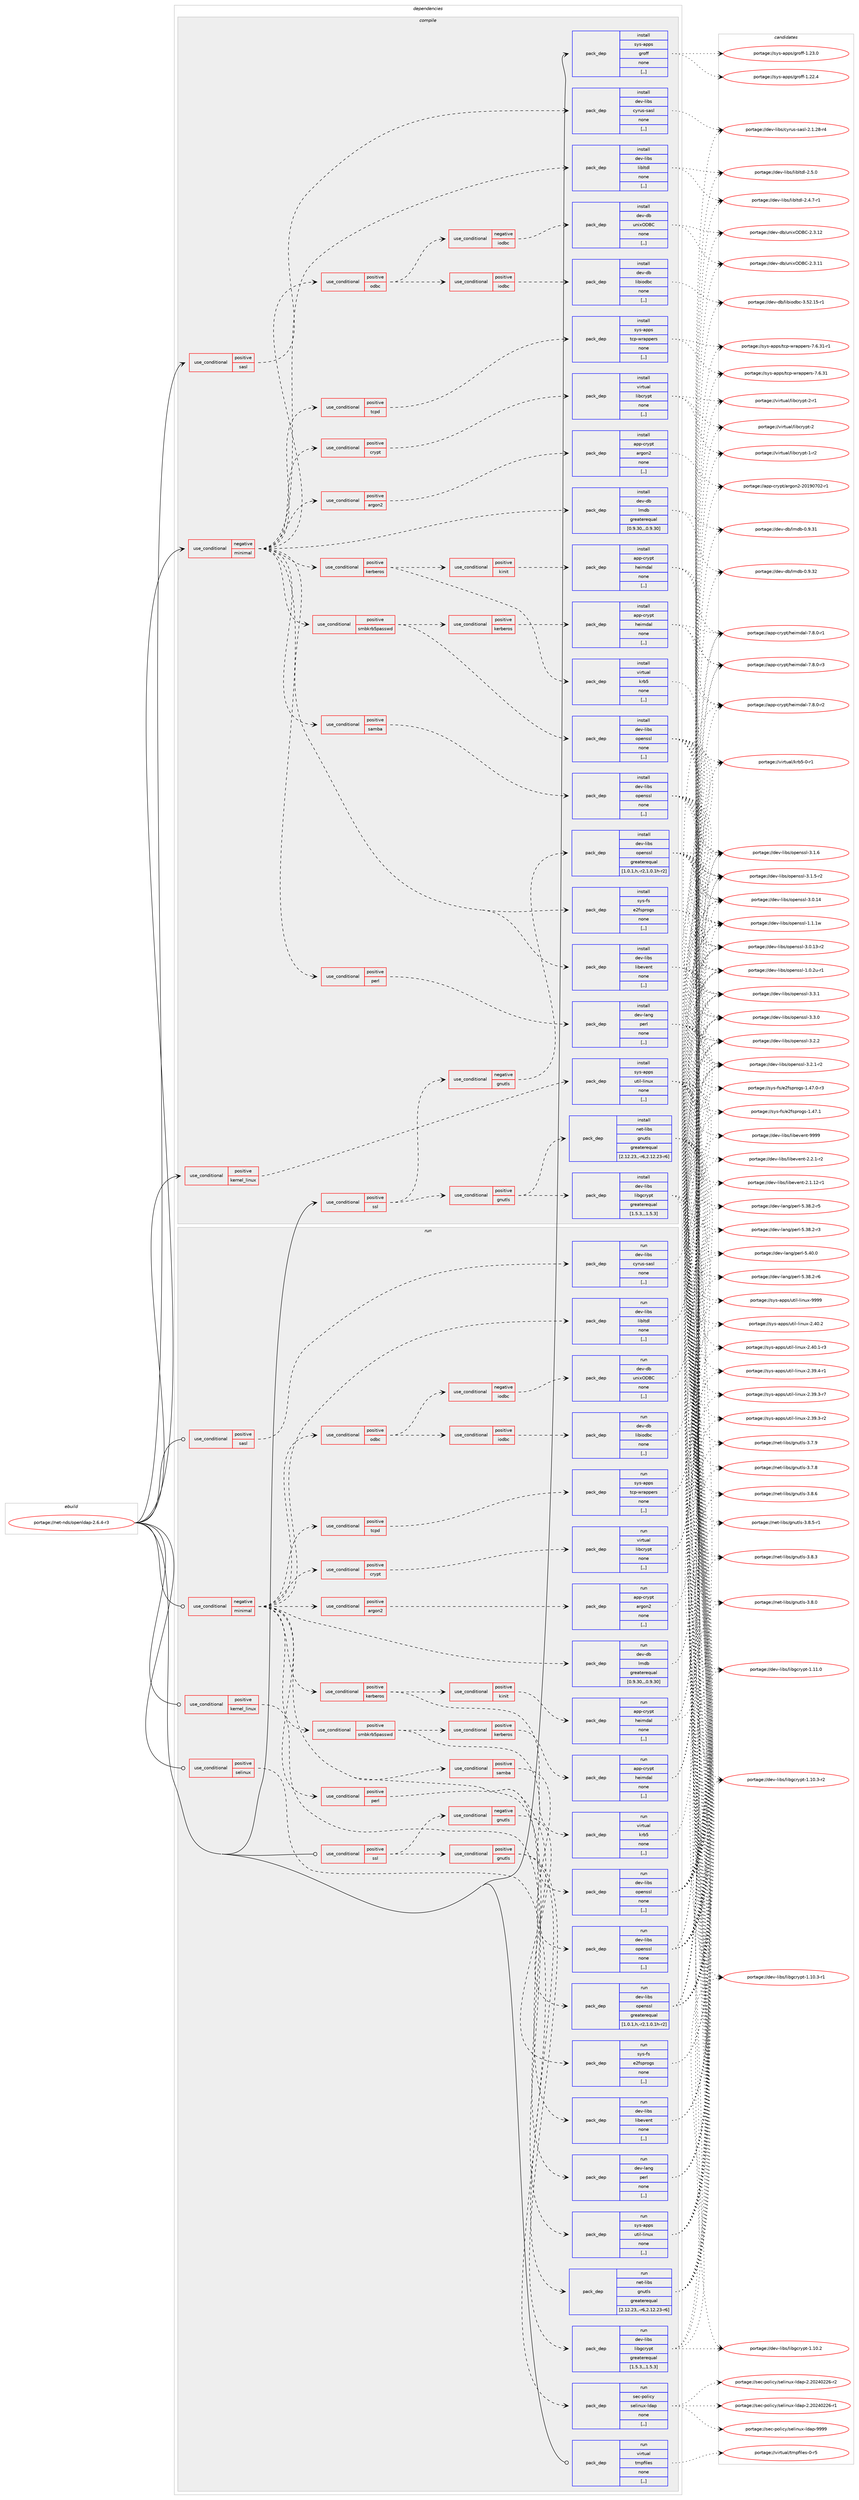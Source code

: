 digraph prolog {

# *************
# Graph options
# *************

newrank=true;
concentrate=true;
compound=true;
graph [rankdir=LR,fontname=Helvetica,fontsize=10,ranksep=1.5];#, ranksep=2.5, nodesep=0.2];
edge  [arrowhead=vee];
node  [fontname=Helvetica,fontsize=10];

# **********
# The ebuild
# **********

subgraph cluster_leftcol {
color=gray;
rank=same;
label=<<i>ebuild</i>>;
id [label="portage://net-nds/openldap-2.6.4-r3", color=red, width=4, href="../net-nds/openldap-2.6.4-r3.svg"];
}

# ****************
# The dependencies
# ****************

subgraph cluster_midcol {
color=gray;
label=<<i>dependencies</i>>;
subgraph cluster_compile {
fillcolor="#eeeeee";
style=filled;
label=<<i>compile</i>>;
subgraph cond99266 {
dependency376244 [label=<<TABLE BORDER="0" CELLBORDER="1" CELLSPACING="0" CELLPADDING="4"><TR><TD ROWSPAN="3" CELLPADDING="10">use_conditional</TD></TR><TR><TD>negative</TD></TR><TR><TD>minimal</TD></TR></TABLE>>, shape=none, color=red];
subgraph pack274246 {
dependency376245 [label=<<TABLE BORDER="0" CELLBORDER="1" CELLSPACING="0" CELLPADDING="4" WIDTH="220"><TR><TD ROWSPAN="6" CELLPADDING="30">pack_dep</TD></TR><TR><TD WIDTH="110">install</TD></TR><TR><TD>dev-libs</TD></TR><TR><TD>libevent</TD></TR><TR><TD>none</TD></TR><TR><TD>[,,]</TD></TR></TABLE>>, shape=none, color=blue];
}
dependency376244:e -> dependency376245:w [weight=20,style="dashed",arrowhead="vee"];
subgraph pack274247 {
dependency376246 [label=<<TABLE BORDER="0" CELLBORDER="1" CELLSPACING="0" CELLPADDING="4" WIDTH="220"><TR><TD ROWSPAN="6" CELLPADDING="30">pack_dep</TD></TR><TR><TD WIDTH="110">install</TD></TR><TR><TD>dev-libs</TD></TR><TR><TD>libltdl</TD></TR><TR><TD>none</TD></TR><TR><TD>[,,]</TD></TR></TABLE>>, shape=none, color=blue];
}
dependency376244:e -> dependency376246:w [weight=20,style="dashed",arrowhead="vee"];
subgraph pack274248 {
dependency376247 [label=<<TABLE BORDER="0" CELLBORDER="1" CELLSPACING="0" CELLPADDING="4" WIDTH="220"><TR><TD ROWSPAN="6" CELLPADDING="30">pack_dep</TD></TR><TR><TD WIDTH="110">install</TD></TR><TR><TD>sys-fs</TD></TR><TR><TD>e2fsprogs</TD></TR><TR><TD>none</TD></TR><TR><TD>[,,]</TD></TR></TABLE>>, shape=none, color=blue];
}
dependency376244:e -> dependency376247:w [weight=20,style="dashed",arrowhead="vee"];
subgraph pack274249 {
dependency376248 [label=<<TABLE BORDER="0" CELLBORDER="1" CELLSPACING="0" CELLPADDING="4" WIDTH="220"><TR><TD ROWSPAN="6" CELLPADDING="30">pack_dep</TD></TR><TR><TD WIDTH="110">install</TD></TR><TR><TD>dev-db</TD></TR><TR><TD>lmdb</TD></TR><TR><TD>greaterequal</TD></TR><TR><TD>[0.9.30,,,0.9.30]</TD></TR></TABLE>>, shape=none, color=blue];
}
dependency376244:e -> dependency376248:w [weight=20,style="dashed",arrowhead="vee"];
subgraph cond99267 {
dependency376249 [label=<<TABLE BORDER="0" CELLBORDER="1" CELLSPACING="0" CELLPADDING="4"><TR><TD ROWSPAN="3" CELLPADDING="10">use_conditional</TD></TR><TR><TD>positive</TD></TR><TR><TD>argon2</TD></TR></TABLE>>, shape=none, color=red];
subgraph pack274250 {
dependency376250 [label=<<TABLE BORDER="0" CELLBORDER="1" CELLSPACING="0" CELLPADDING="4" WIDTH="220"><TR><TD ROWSPAN="6" CELLPADDING="30">pack_dep</TD></TR><TR><TD WIDTH="110">install</TD></TR><TR><TD>app-crypt</TD></TR><TR><TD>argon2</TD></TR><TR><TD>none</TD></TR><TR><TD>[,,]</TD></TR></TABLE>>, shape=none, color=blue];
}
dependency376249:e -> dependency376250:w [weight=20,style="dashed",arrowhead="vee"];
}
dependency376244:e -> dependency376249:w [weight=20,style="dashed",arrowhead="vee"];
subgraph cond99268 {
dependency376251 [label=<<TABLE BORDER="0" CELLBORDER="1" CELLSPACING="0" CELLPADDING="4"><TR><TD ROWSPAN="3" CELLPADDING="10">use_conditional</TD></TR><TR><TD>positive</TD></TR><TR><TD>crypt</TD></TR></TABLE>>, shape=none, color=red];
subgraph pack274251 {
dependency376252 [label=<<TABLE BORDER="0" CELLBORDER="1" CELLSPACING="0" CELLPADDING="4" WIDTH="220"><TR><TD ROWSPAN="6" CELLPADDING="30">pack_dep</TD></TR><TR><TD WIDTH="110">install</TD></TR><TR><TD>virtual</TD></TR><TR><TD>libcrypt</TD></TR><TR><TD>none</TD></TR><TR><TD>[,,]</TD></TR></TABLE>>, shape=none, color=blue];
}
dependency376251:e -> dependency376252:w [weight=20,style="dashed",arrowhead="vee"];
}
dependency376244:e -> dependency376251:w [weight=20,style="dashed",arrowhead="vee"];
subgraph cond99269 {
dependency376253 [label=<<TABLE BORDER="0" CELLBORDER="1" CELLSPACING="0" CELLPADDING="4"><TR><TD ROWSPAN="3" CELLPADDING="10">use_conditional</TD></TR><TR><TD>positive</TD></TR><TR><TD>tcpd</TD></TR></TABLE>>, shape=none, color=red];
subgraph pack274252 {
dependency376254 [label=<<TABLE BORDER="0" CELLBORDER="1" CELLSPACING="0" CELLPADDING="4" WIDTH="220"><TR><TD ROWSPAN="6" CELLPADDING="30">pack_dep</TD></TR><TR><TD WIDTH="110">install</TD></TR><TR><TD>sys-apps</TD></TR><TR><TD>tcp-wrappers</TD></TR><TR><TD>none</TD></TR><TR><TD>[,,]</TD></TR></TABLE>>, shape=none, color=blue];
}
dependency376253:e -> dependency376254:w [weight=20,style="dashed",arrowhead="vee"];
}
dependency376244:e -> dependency376253:w [weight=20,style="dashed",arrowhead="vee"];
subgraph cond99270 {
dependency376255 [label=<<TABLE BORDER="0" CELLBORDER="1" CELLSPACING="0" CELLPADDING="4"><TR><TD ROWSPAN="3" CELLPADDING="10">use_conditional</TD></TR><TR><TD>positive</TD></TR><TR><TD>odbc</TD></TR></TABLE>>, shape=none, color=red];
subgraph cond99271 {
dependency376256 [label=<<TABLE BORDER="0" CELLBORDER="1" CELLSPACING="0" CELLPADDING="4"><TR><TD ROWSPAN="3" CELLPADDING="10">use_conditional</TD></TR><TR><TD>negative</TD></TR><TR><TD>iodbc</TD></TR></TABLE>>, shape=none, color=red];
subgraph pack274253 {
dependency376257 [label=<<TABLE BORDER="0" CELLBORDER="1" CELLSPACING="0" CELLPADDING="4" WIDTH="220"><TR><TD ROWSPAN="6" CELLPADDING="30">pack_dep</TD></TR><TR><TD WIDTH="110">install</TD></TR><TR><TD>dev-db</TD></TR><TR><TD>unixODBC</TD></TR><TR><TD>none</TD></TR><TR><TD>[,,]</TD></TR></TABLE>>, shape=none, color=blue];
}
dependency376256:e -> dependency376257:w [weight=20,style="dashed",arrowhead="vee"];
}
dependency376255:e -> dependency376256:w [weight=20,style="dashed",arrowhead="vee"];
subgraph cond99272 {
dependency376258 [label=<<TABLE BORDER="0" CELLBORDER="1" CELLSPACING="0" CELLPADDING="4"><TR><TD ROWSPAN="3" CELLPADDING="10">use_conditional</TD></TR><TR><TD>positive</TD></TR><TR><TD>iodbc</TD></TR></TABLE>>, shape=none, color=red];
subgraph pack274254 {
dependency376259 [label=<<TABLE BORDER="0" CELLBORDER="1" CELLSPACING="0" CELLPADDING="4" WIDTH="220"><TR><TD ROWSPAN="6" CELLPADDING="30">pack_dep</TD></TR><TR><TD WIDTH="110">install</TD></TR><TR><TD>dev-db</TD></TR><TR><TD>libiodbc</TD></TR><TR><TD>none</TD></TR><TR><TD>[,,]</TD></TR></TABLE>>, shape=none, color=blue];
}
dependency376258:e -> dependency376259:w [weight=20,style="dashed",arrowhead="vee"];
}
dependency376255:e -> dependency376258:w [weight=20,style="dashed",arrowhead="vee"];
}
dependency376244:e -> dependency376255:w [weight=20,style="dashed",arrowhead="vee"];
subgraph cond99273 {
dependency376260 [label=<<TABLE BORDER="0" CELLBORDER="1" CELLSPACING="0" CELLPADDING="4"><TR><TD ROWSPAN="3" CELLPADDING="10">use_conditional</TD></TR><TR><TD>positive</TD></TR><TR><TD>perl</TD></TR></TABLE>>, shape=none, color=red];
subgraph pack274255 {
dependency376261 [label=<<TABLE BORDER="0" CELLBORDER="1" CELLSPACING="0" CELLPADDING="4" WIDTH="220"><TR><TD ROWSPAN="6" CELLPADDING="30">pack_dep</TD></TR><TR><TD WIDTH="110">install</TD></TR><TR><TD>dev-lang</TD></TR><TR><TD>perl</TD></TR><TR><TD>none</TD></TR><TR><TD>[,,]</TD></TR></TABLE>>, shape=none, color=blue];
}
dependency376260:e -> dependency376261:w [weight=20,style="dashed",arrowhead="vee"];
}
dependency376244:e -> dependency376260:w [weight=20,style="dashed",arrowhead="vee"];
subgraph cond99274 {
dependency376262 [label=<<TABLE BORDER="0" CELLBORDER="1" CELLSPACING="0" CELLPADDING="4"><TR><TD ROWSPAN="3" CELLPADDING="10">use_conditional</TD></TR><TR><TD>positive</TD></TR><TR><TD>samba</TD></TR></TABLE>>, shape=none, color=red];
subgraph pack274256 {
dependency376263 [label=<<TABLE BORDER="0" CELLBORDER="1" CELLSPACING="0" CELLPADDING="4" WIDTH="220"><TR><TD ROWSPAN="6" CELLPADDING="30">pack_dep</TD></TR><TR><TD WIDTH="110">install</TD></TR><TR><TD>dev-libs</TD></TR><TR><TD>openssl</TD></TR><TR><TD>none</TD></TR><TR><TD>[,,]</TD></TR></TABLE>>, shape=none, color=blue];
}
dependency376262:e -> dependency376263:w [weight=20,style="dashed",arrowhead="vee"];
}
dependency376244:e -> dependency376262:w [weight=20,style="dashed",arrowhead="vee"];
subgraph cond99275 {
dependency376264 [label=<<TABLE BORDER="0" CELLBORDER="1" CELLSPACING="0" CELLPADDING="4"><TR><TD ROWSPAN="3" CELLPADDING="10">use_conditional</TD></TR><TR><TD>positive</TD></TR><TR><TD>smbkrb5passwd</TD></TR></TABLE>>, shape=none, color=red];
subgraph pack274257 {
dependency376265 [label=<<TABLE BORDER="0" CELLBORDER="1" CELLSPACING="0" CELLPADDING="4" WIDTH="220"><TR><TD ROWSPAN="6" CELLPADDING="30">pack_dep</TD></TR><TR><TD WIDTH="110">install</TD></TR><TR><TD>dev-libs</TD></TR><TR><TD>openssl</TD></TR><TR><TD>none</TD></TR><TR><TD>[,,]</TD></TR></TABLE>>, shape=none, color=blue];
}
dependency376264:e -> dependency376265:w [weight=20,style="dashed",arrowhead="vee"];
subgraph cond99276 {
dependency376266 [label=<<TABLE BORDER="0" CELLBORDER="1" CELLSPACING="0" CELLPADDING="4"><TR><TD ROWSPAN="3" CELLPADDING="10">use_conditional</TD></TR><TR><TD>positive</TD></TR><TR><TD>kerberos</TD></TR></TABLE>>, shape=none, color=red];
subgraph pack274258 {
dependency376267 [label=<<TABLE BORDER="0" CELLBORDER="1" CELLSPACING="0" CELLPADDING="4" WIDTH="220"><TR><TD ROWSPAN="6" CELLPADDING="30">pack_dep</TD></TR><TR><TD WIDTH="110">install</TD></TR><TR><TD>app-crypt</TD></TR><TR><TD>heimdal</TD></TR><TR><TD>none</TD></TR><TR><TD>[,,]</TD></TR></TABLE>>, shape=none, color=blue];
}
dependency376266:e -> dependency376267:w [weight=20,style="dashed",arrowhead="vee"];
}
dependency376264:e -> dependency376266:w [weight=20,style="dashed",arrowhead="vee"];
}
dependency376244:e -> dependency376264:w [weight=20,style="dashed",arrowhead="vee"];
subgraph cond99277 {
dependency376268 [label=<<TABLE BORDER="0" CELLBORDER="1" CELLSPACING="0" CELLPADDING="4"><TR><TD ROWSPAN="3" CELLPADDING="10">use_conditional</TD></TR><TR><TD>positive</TD></TR><TR><TD>kerberos</TD></TR></TABLE>>, shape=none, color=red];
subgraph pack274259 {
dependency376269 [label=<<TABLE BORDER="0" CELLBORDER="1" CELLSPACING="0" CELLPADDING="4" WIDTH="220"><TR><TD ROWSPAN="6" CELLPADDING="30">pack_dep</TD></TR><TR><TD WIDTH="110">install</TD></TR><TR><TD>virtual</TD></TR><TR><TD>krb5</TD></TR><TR><TD>none</TD></TR><TR><TD>[,,]</TD></TR></TABLE>>, shape=none, color=blue];
}
dependency376268:e -> dependency376269:w [weight=20,style="dashed",arrowhead="vee"];
subgraph cond99278 {
dependency376270 [label=<<TABLE BORDER="0" CELLBORDER="1" CELLSPACING="0" CELLPADDING="4"><TR><TD ROWSPAN="3" CELLPADDING="10">use_conditional</TD></TR><TR><TD>positive</TD></TR><TR><TD>kinit</TD></TR></TABLE>>, shape=none, color=red];
subgraph pack274260 {
dependency376271 [label=<<TABLE BORDER="0" CELLBORDER="1" CELLSPACING="0" CELLPADDING="4" WIDTH="220"><TR><TD ROWSPAN="6" CELLPADDING="30">pack_dep</TD></TR><TR><TD WIDTH="110">install</TD></TR><TR><TD>app-crypt</TD></TR><TR><TD>heimdal</TD></TR><TR><TD>none</TD></TR><TR><TD>[,,]</TD></TR></TABLE>>, shape=none, color=blue];
}
dependency376270:e -> dependency376271:w [weight=20,style="dashed",arrowhead="vee"];
}
dependency376268:e -> dependency376270:w [weight=20,style="dashed",arrowhead="vee"];
}
dependency376244:e -> dependency376268:w [weight=20,style="dashed",arrowhead="vee"];
}
id:e -> dependency376244:w [weight=20,style="solid",arrowhead="vee"];
subgraph cond99279 {
dependency376272 [label=<<TABLE BORDER="0" CELLBORDER="1" CELLSPACING="0" CELLPADDING="4"><TR><TD ROWSPAN="3" CELLPADDING="10">use_conditional</TD></TR><TR><TD>positive</TD></TR><TR><TD>kernel_linux</TD></TR></TABLE>>, shape=none, color=red];
subgraph pack274261 {
dependency376273 [label=<<TABLE BORDER="0" CELLBORDER="1" CELLSPACING="0" CELLPADDING="4" WIDTH="220"><TR><TD ROWSPAN="6" CELLPADDING="30">pack_dep</TD></TR><TR><TD WIDTH="110">install</TD></TR><TR><TD>sys-apps</TD></TR><TR><TD>util-linux</TD></TR><TR><TD>none</TD></TR><TR><TD>[,,]</TD></TR></TABLE>>, shape=none, color=blue];
}
dependency376272:e -> dependency376273:w [weight=20,style="dashed",arrowhead="vee"];
}
id:e -> dependency376272:w [weight=20,style="solid",arrowhead="vee"];
subgraph cond99280 {
dependency376274 [label=<<TABLE BORDER="0" CELLBORDER="1" CELLSPACING="0" CELLPADDING="4"><TR><TD ROWSPAN="3" CELLPADDING="10">use_conditional</TD></TR><TR><TD>positive</TD></TR><TR><TD>sasl</TD></TR></TABLE>>, shape=none, color=red];
subgraph pack274262 {
dependency376275 [label=<<TABLE BORDER="0" CELLBORDER="1" CELLSPACING="0" CELLPADDING="4" WIDTH="220"><TR><TD ROWSPAN="6" CELLPADDING="30">pack_dep</TD></TR><TR><TD WIDTH="110">install</TD></TR><TR><TD>dev-libs</TD></TR><TR><TD>cyrus-sasl</TD></TR><TR><TD>none</TD></TR><TR><TD>[,,]</TD></TR></TABLE>>, shape=none, color=blue];
}
dependency376274:e -> dependency376275:w [weight=20,style="dashed",arrowhead="vee"];
}
id:e -> dependency376274:w [weight=20,style="solid",arrowhead="vee"];
subgraph cond99281 {
dependency376276 [label=<<TABLE BORDER="0" CELLBORDER="1" CELLSPACING="0" CELLPADDING="4"><TR><TD ROWSPAN="3" CELLPADDING="10">use_conditional</TD></TR><TR><TD>positive</TD></TR><TR><TD>ssl</TD></TR></TABLE>>, shape=none, color=red];
subgraph cond99282 {
dependency376277 [label=<<TABLE BORDER="0" CELLBORDER="1" CELLSPACING="0" CELLPADDING="4"><TR><TD ROWSPAN="3" CELLPADDING="10">use_conditional</TD></TR><TR><TD>negative</TD></TR><TR><TD>gnutls</TD></TR></TABLE>>, shape=none, color=red];
subgraph pack274263 {
dependency376278 [label=<<TABLE BORDER="0" CELLBORDER="1" CELLSPACING="0" CELLPADDING="4" WIDTH="220"><TR><TD ROWSPAN="6" CELLPADDING="30">pack_dep</TD></TR><TR><TD WIDTH="110">install</TD></TR><TR><TD>dev-libs</TD></TR><TR><TD>openssl</TD></TR><TR><TD>greaterequal</TD></TR><TR><TD>[1.0.1,h,-r2,1.0.1h-r2]</TD></TR></TABLE>>, shape=none, color=blue];
}
dependency376277:e -> dependency376278:w [weight=20,style="dashed",arrowhead="vee"];
}
dependency376276:e -> dependency376277:w [weight=20,style="dashed",arrowhead="vee"];
subgraph cond99283 {
dependency376279 [label=<<TABLE BORDER="0" CELLBORDER="1" CELLSPACING="0" CELLPADDING="4"><TR><TD ROWSPAN="3" CELLPADDING="10">use_conditional</TD></TR><TR><TD>positive</TD></TR><TR><TD>gnutls</TD></TR></TABLE>>, shape=none, color=red];
subgraph pack274264 {
dependency376280 [label=<<TABLE BORDER="0" CELLBORDER="1" CELLSPACING="0" CELLPADDING="4" WIDTH="220"><TR><TD ROWSPAN="6" CELLPADDING="30">pack_dep</TD></TR><TR><TD WIDTH="110">install</TD></TR><TR><TD>net-libs</TD></TR><TR><TD>gnutls</TD></TR><TR><TD>greaterequal</TD></TR><TR><TD>[2.12.23,,-r6,2.12.23-r6]</TD></TR></TABLE>>, shape=none, color=blue];
}
dependency376279:e -> dependency376280:w [weight=20,style="dashed",arrowhead="vee"];
subgraph pack274265 {
dependency376281 [label=<<TABLE BORDER="0" CELLBORDER="1" CELLSPACING="0" CELLPADDING="4" WIDTH="220"><TR><TD ROWSPAN="6" CELLPADDING="30">pack_dep</TD></TR><TR><TD WIDTH="110">install</TD></TR><TR><TD>dev-libs</TD></TR><TR><TD>libgcrypt</TD></TR><TR><TD>greaterequal</TD></TR><TR><TD>[1.5.3,,,1.5.3]</TD></TR></TABLE>>, shape=none, color=blue];
}
dependency376279:e -> dependency376281:w [weight=20,style="dashed",arrowhead="vee"];
}
dependency376276:e -> dependency376279:w [weight=20,style="dashed",arrowhead="vee"];
}
id:e -> dependency376276:w [weight=20,style="solid",arrowhead="vee"];
subgraph pack274266 {
dependency376282 [label=<<TABLE BORDER="0" CELLBORDER="1" CELLSPACING="0" CELLPADDING="4" WIDTH="220"><TR><TD ROWSPAN="6" CELLPADDING="30">pack_dep</TD></TR><TR><TD WIDTH="110">install</TD></TR><TR><TD>sys-apps</TD></TR><TR><TD>groff</TD></TR><TR><TD>none</TD></TR><TR><TD>[,,]</TD></TR></TABLE>>, shape=none, color=blue];
}
id:e -> dependency376282:w [weight=20,style="solid",arrowhead="vee"];
}
subgraph cluster_compileandrun {
fillcolor="#eeeeee";
style=filled;
label=<<i>compile and run</i>>;
}
subgraph cluster_run {
fillcolor="#eeeeee";
style=filled;
label=<<i>run</i>>;
subgraph cond99284 {
dependency376283 [label=<<TABLE BORDER="0" CELLBORDER="1" CELLSPACING="0" CELLPADDING="4"><TR><TD ROWSPAN="3" CELLPADDING="10">use_conditional</TD></TR><TR><TD>negative</TD></TR><TR><TD>minimal</TD></TR></TABLE>>, shape=none, color=red];
subgraph pack274267 {
dependency376284 [label=<<TABLE BORDER="0" CELLBORDER="1" CELLSPACING="0" CELLPADDING="4" WIDTH="220"><TR><TD ROWSPAN="6" CELLPADDING="30">pack_dep</TD></TR><TR><TD WIDTH="110">run</TD></TR><TR><TD>dev-libs</TD></TR><TR><TD>libevent</TD></TR><TR><TD>none</TD></TR><TR><TD>[,,]</TD></TR></TABLE>>, shape=none, color=blue];
}
dependency376283:e -> dependency376284:w [weight=20,style="dashed",arrowhead="vee"];
subgraph pack274268 {
dependency376285 [label=<<TABLE BORDER="0" CELLBORDER="1" CELLSPACING="0" CELLPADDING="4" WIDTH="220"><TR><TD ROWSPAN="6" CELLPADDING="30">pack_dep</TD></TR><TR><TD WIDTH="110">run</TD></TR><TR><TD>dev-libs</TD></TR><TR><TD>libltdl</TD></TR><TR><TD>none</TD></TR><TR><TD>[,,]</TD></TR></TABLE>>, shape=none, color=blue];
}
dependency376283:e -> dependency376285:w [weight=20,style="dashed",arrowhead="vee"];
subgraph pack274269 {
dependency376286 [label=<<TABLE BORDER="0" CELLBORDER="1" CELLSPACING="0" CELLPADDING="4" WIDTH="220"><TR><TD ROWSPAN="6" CELLPADDING="30">pack_dep</TD></TR><TR><TD WIDTH="110">run</TD></TR><TR><TD>sys-fs</TD></TR><TR><TD>e2fsprogs</TD></TR><TR><TD>none</TD></TR><TR><TD>[,,]</TD></TR></TABLE>>, shape=none, color=blue];
}
dependency376283:e -> dependency376286:w [weight=20,style="dashed",arrowhead="vee"];
subgraph pack274270 {
dependency376287 [label=<<TABLE BORDER="0" CELLBORDER="1" CELLSPACING="0" CELLPADDING="4" WIDTH="220"><TR><TD ROWSPAN="6" CELLPADDING="30">pack_dep</TD></TR><TR><TD WIDTH="110">run</TD></TR><TR><TD>dev-db</TD></TR><TR><TD>lmdb</TD></TR><TR><TD>greaterequal</TD></TR><TR><TD>[0.9.30,,,0.9.30]</TD></TR></TABLE>>, shape=none, color=blue];
}
dependency376283:e -> dependency376287:w [weight=20,style="dashed",arrowhead="vee"];
subgraph cond99285 {
dependency376288 [label=<<TABLE BORDER="0" CELLBORDER="1" CELLSPACING="0" CELLPADDING="4"><TR><TD ROWSPAN="3" CELLPADDING="10">use_conditional</TD></TR><TR><TD>positive</TD></TR><TR><TD>argon2</TD></TR></TABLE>>, shape=none, color=red];
subgraph pack274271 {
dependency376289 [label=<<TABLE BORDER="0" CELLBORDER="1" CELLSPACING="0" CELLPADDING="4" WIDTH="220"><TR><TD ROWSPAN="6" CELLPADDING="30">pack_dep</TD></TR><TR><TD WIDTH="110">run</TD></TR><TR><TD>app-crypt</TD></TR><TR><TD>argon2</TD></TR><TR><TD>none</TD></TR><TR><TD>[,,]</TD></TR></TABLE>>, shape=none, color=blue];
}
dependency376288:e -> dependency376289:w [weight=20,style="dashed",arrowhead="vee"];
}
dependency376283:e -> dependency376288:w [weight=20,style="dashed",arrowhead="vee"];
subgraph cond99286 {
dependency376290 [label=<<TABLE BORDER="0" CELLBORDER="1" CELLSPACING="0" CELLPADDING="4"><TR><TD ROWSPAN="3" CELLPADDING="10">use_conditional</TD></TR><TR><TD>positive</TD></TR><TR><TD>crypt</TD></TR></TABLE>>, shape=none, color=red];
subgraph pack274272 {
dependency376291 [label=<<TABLE BORDER="0" CELLBORDER="1" CELLSPACING="0" CELLPADDING="4" WIDTH="220"><TR><TD ROWSPAN="6" CELLPADDING="30">pack_dep</TD></TR><TR><TD WIDTH="110">run</TD></TR><TR><TD>virtual</TD></TR><TR><TD>libcrypt</TD></TR><TR><TD>none</TD></TR><TR><TD>[,,]</TD></TR></TABLE>>, shape=none, color=blue];
}
dependency376290:e -> dependency376291:w [weight=20,style="dashed",arrowhead="vee"];
}
dependency376283:e -> dependency376290:w [weight=20,style="dashed",arrowhead="vee"];
subgraph cond99287 {
dependency376292 [label=<<TABLE BORDER="0" CELLBORDER="1" CELLSPACING="0" CELLPADDING="4"><TR><TD ROWSPAN="3" CELLPADDING="10">use_conditional</TD></TR><TR><TD>positive</TD></TR><TR><TD>tcpd</TD></TR></TABLE>>, shape=none, color=red];
subgraph pack274273 {
dependency376293 [label=<<TABLE BORDER="0" CELLBORDER="1" CELLSPACING="0" CELLPADDING="4" WIDTH="220"><TR><TD ROWSPAN="6" CELLPADDING="30">pack_dep</TD></TR><TR><TD WIDTH="110">run</TD></TR><TR><TD>sys-apps</TD></TR><TR><TD>tcp-wrappers</TD></TR><TR><TD>none</TD></TR><TR><TD>[,,]</TD></TR></TABLE>>, shape=none, color=blue];
}
dependency376292:e -> dependency376293:w [weight=20,style="dashed",arrowhead="vee"];
}
dependency376283:e -> dependency376292:w [weight=20,style="dashed",arrowhead="vee"];
subgraph cond99288 {
dependency376294 [label=<<TABLE BORDER="0" CELLBORDER="1" CELLSPACING="0" CELLPADDING="4"><TR><TD ROWSPAN="3" CELLPADDING="10">use_conditional</TD></TR><TR><TD>positive</TD></TR><TR><TD>odbc</TD></TR></TABLE>>, shape=none, color=red];
subgraph cond99289 {
dependency376295 [label=<<TABLE BORDER="0" CELLBORDER="1" CELLSPACING="0" CELLPADDING="4"><TR><TD ROWSPAN="3" CELLPADDING="10">use_conditional</TD></TR><TR><TD>negative</TD></TR><TR><TD>iodbc</TD></TR></TABLE>>, shape=none, color=red];
subgraph pack274274 {
dependency376296 [label=<<TABLE BORDER="0" CELLBORDER="1" CELLSPACING="0" CELLPADDING="4" WIDTH="220"><TR><TD ROWSPAN="6" CELLPADDING="30">pack_dep</TD></TR><TR><TD WIDTH="110">run</TD></TR><TR><TD>dev-db</TD></TR><TR><TD>unixODBC</TD></TR><TR><TD>none</TD></TR><TR><TD>[,,]</TD></TR></TABLE>>, shape=none, color=blue];
}
dependency376295:e -> dependency376296:w [weight=20,style="dashed",arrowhead="vee"];
}
dependency376294:e -> dependency376295:w [weight=20,style="dashed",arrowhead="vee"];
subgraph cond99290 {
dependency376297 [label=<<TABLE BORDER="0" CELLBORDER="1" CELLSPACING="0" CELLPADDING="4"><TR><TD ROWSPAN="3" CELLPADDING="10">use_conditional</TD></TR><TR><TD>positive</TD></TR><TR><TD>iodbc</TD></TR></TABLE>>, shape=none, color=red];
subgraph pack274275 {
dependency376298 [label=<<TABLE BORDER="0" CELLBORDER="1" CELLSPACING="0" CELLPADDING="4" WIDTH="220"><TR><TD ROWSPAN="6" CELLPADDING="30">pack_dep</TD></TR><TR><TD WIDTH="110">run</TD></TR><TR><TD>dev-db</TD></TR><TR><TD>libiodbc</TD></TR><TR><TD>none</TD></TR><TR><TD>[,,]</TD></TR></TABLE>>, shape=none, color=blue];
}
dependency376297:e -> dependency376298:w [weight=20,style="dashed",arrowhead="vee"];
}
dependency376294:e -> dependency376297:w [weight=20,style="dashed",arrowhead="vee"];
}
dependency376283:e -> dependency376294:w [weight=20,style="dashed",arrowhead="vee"];
subgraph cond99291 {
dependency376299 [label=<<TABLE BORDER="0" CELLBORDER="1" CELLSPACING="0" CELLPADDING="4"><TR><TD ROWSPAN="3" CELLPADDING="10">use_conditional</TD></TR><TR><TD>positive</TD></TR><TR><TD>perl</TD></TR></TABLE>>, shape=none, color=red];
subgraph pack274276 {
dependency376300 [label=<<TABLE BORDER="0" CELLBORDER="1" CELLSPACING="0" CELLPADDING="4" WIDTH="220"><TR><TD ROWSPAN="6" CELLPADDING="30">pack_dep</TD></TR><TR><TD WIDTH="110">run</TD></TR><TR><TD>dev-lang</TD></TR><TR><TD>perl</TD></TR><TR><TD>none</TD></TR><TR><TD>[,,]</TD></TR></TABLE>>, shape=none, color=blue];
}
dependency376299:e -> dependency376300:w [weight=20,style="dashed",arrowhead="vee"];
}
dependency376283:e -> dependency376299:w [weight=20,style="dashed",arrowhead="vee"];
subgraph cond99292 {
dependency376301 [label=<<TABLE BORDER="0" CELLBORDER="1" CELLSPACING="0" CELLPADDING="4"><TR><TD ROWSPAN="3" CELLPADDING="10">use_conditional</TD></TR><TR><TD>positive</TD></TR><TR><TD>samba</TD></TR></TABLE>>, shape=none, color=red];
subgraph pack274277 {
dependency376302 [label=<<TABLE BORDER="0" CELLBORDER="1" CELLSPACING="0" CELLPADDING="4" WIDTH="220"><TR><TD ROWSPAN="6" CELLPADDING="30">pack_dep</TD></TR><TR><TD WIDTH="110">run</TD></TR><TR><TD>dev-libs</TD></TR><TR><TD>openssl</TD></TR><TR><TD>none</TD></TR><TR><TD>[,,]</TD></TR></TABLE>>, shape=none, color=blue];
}
dependency376301:e -> dependency376302:w [weight=20,style="dashed",arrowhead="vee"];
}
dependency376283:e -> dependency376301:w [weight=20,style="dashed",arrowhead="vee"];
subgraph cond99293 {
dependency376303 [label=<<TABLE BORDER="0" CELLBORDER="1" CELLSPACING="0" CELLPADDING="4"><TR><TD ROWSPAN="3" CELLPADDING="10">use_conditional</TD></TR><TR><TD>positive</TD></TR><TR><TD>smbkrb5passwd</TD></TR></TABLE>>, shape=none, color=red];
subgraph pack274278 {
dependency376304 [label=<<TABLE BORDER="0" CELLBORDER="1" CELLSPACING="0" CELLPADDING="4" WIDTH="220"><TR><TD ROWSPAN="6" CELLPADDING="30">pack_dep</TD></TR><TR><TD WIDTH="110">run</TD></TR><TR><TD>dev-libs</TD></TR><TR><TD>openssl</TD></TR><TR><TD>none</TD></TR><TR><TD>[,,]</TD></TR></TABLE>>, shape=none, color=blue];
}
dependency376303:e -> dependency376304:w [weight=20,style="dashed",arrowhead="vee"];
subgraph cond99294 {
dependency376305 [label=<<TABLE BORDER="0" CELLBORDER="1" CELLSPACING="0" CELLPADDING="4"><TR><TD ROWSPAN="3" CELLPADDING="10">use_conditional</TD></TR><TR><TD>positive</TD></TR><TR><TD>kerberos</TD></TR></TABLE>>, shape=none, color=red];
subgraph pack274279 {
dependency376306 [label=<<TABLE BORDER="0" CELLBORDER="1" CELLSPACING="0" CELLPADDING="4" WIDTH="220"><TR><TD ROWSPAN="6" CELLPADDING="30">pack_dep</TD></TR><TR><TD WIDTH="110">run</TD></TR><TR><TD>app-crypt</TD></TR><TR><TD>heimdal</TD></TR><TR><TD>none</TD></TR><TR><TD>[,,]</TD></TR></TABLE>>, shape=none, color=blue];
}
dependency376305:e -> dependency376306:w [weight=20,style="dashed",arrowhead="vee"];
}
dependency376303:e -> dependency376305:w [weight=20,style="dashed",arrowhead="vee"];
}
dependency376283:e -> dependency376303:w [weight=20,style="dashed",arrowhead="vee"];
subgraph cond99295 {
dependency376307 [label=<<TABLE BORDER="0" CELLBORDER="1" CELLSPACING="0" CELLPADDING="4"><TR><TD ROWSPAN="3" CELLPADDING="10">use_conditional</TD></TR><TR><TD>positive</TD></TR><TR><TD>kerberos</TD></TR></TABLE>>, shape=none, color=red];
subgraph pack274280 {
dependency376308 [label=<<TABLE BORDER="0" CELLBORDER="1" CELLSPACING="0" CELLPADDING="4" WIDTH="220"><TR><TD ROWSPAN="6" CELLPADDING="30">pack_dep</TD></TR><TR><TD WIDTH="110">run</TD></TR><TR><TD>virtual</TD></TR><TR><TD>krb5</TD></TR><TR><TD>none</TD></TR><TR><TD>[,,]</TD></TR></TABLE>>, shape=none, color=blue];
}
dependency376307:e -> dependency376308:w [weight=20,style="dashed",arrowhead="vee"];
subgraph cond99296 {
dependency376309 [label=<<TABLE BORDER="0" CELLBORDER="1" CELLSPACING="0" CELLPADDING="4"><TR><TD ROWSPAN="3" CELLPADDING="10">use_conditional</TD></TR><TR><TD>positive</TD></TR><TR><TD>kinit</TD></TR></TABLE>>, shape=none, color=red];
subgraph pack274281 {
dependency376310 [label=<<TABLE BORDER="0" CELLBORDER="1" CELLSPACING="0" CELLPADDING="4" WIDTH="220"><TR><TD ROWSPAN="6" CELLPADDING="30">pack_dep</TD></TR><TR><TD WIDTH="110">run</TD></TR><TR><TD>app-crypt</TD></TR><TR><TD>heimdal</TD></TR><TR><TD>none</TD></TR><TR><TD>[,,]</TD></TR></TABLE>>, shape=none, color=blue];
}
dependency376309:e -> dependency376310:w [weight=20,style="dashed",arrowhead="vee"];
}
dependency376307:e -> dependency376309:w [weight=20,style="dashed",arrowhead="vee"];
}
dependency376283:e -> dependency376307:w [weight=20,style="dashed",arrowhead="vee"];
}
id:e -> dependency376283:w [weight=20,style="solid",arrowhead="odot"];
subgraph cond99297 {
dependency376311 [label=<<TABLE BORDER="0" CELLBORDER="1" CELLSPACING="0" CELLPADDING="4"><TR><TD ROWSPAN="3" CELLPADDING="10">use_conditional</TD></TR><TR><TD>positive</TD></TR><TR><TD>kernel_linux</TD></TR></TABLE>>, shape=none, color=red];
subgraph pack274282 {
dependency376312 [label=<<TABLE BORDER="0" CELLBORDER="1" CELLSPACING="0" CELLPADDING="4" WIDTH="220"><TR><TD ROWSPAN="6" CELLPADDING="30">pack_dep</TD></TR><TR><TD WIDTH="110">run</TD></TR><TR><TD>sys-apps</TD></TR><TR><TD>util-linux</TD></TR><TR><TD>none</TD></TR><TR><TD>[,,]</TD></TR></TABLE>>, shape=none, color=blue];
}
dependency376311:e -> dependency376312:w [weight=20,style="dashed",arrowhead="vee"];
}
id:e -> dependency376311:w [weight=20,style="solid",arrowhead="odot"];
subgraph cond99298 {
dependency376313 [label=<<TABLE BORDER="0" CELLBORDER="1" CELLSPACING="0" CELLPADDING="4"><TR><TD ROWSPAN="3" CELLPADDING="10">use_conditional</TD></TR><TR><TD>positive</TD></TR><TR><TD>sasl</TD></TR></TABLE>>, shape=none, color=red];
subgraph pack274283 {
dependency376314 [label=<<TABLE BORDER="0" CELLBORDER="1" CELLSPACING="0" CELLPADDING="4" WIDTH="220"><TR><TD ROWSPAN="6" CELLPADDING="30">pack_dep</TD></TR><TR><TD WIDTH="110">run</TD></TR><TR><TD>dev-libs</TD></TR><TR><TD>cyrus-sasl</TD></TR><TR><TD>none</TD></TR><TR><TD>[,,]</TD></TR></TABLE>>, shape=none, color=blue];
}
dependency376313:e -> dependency376314:w [weight=20,style="dashed",arrowhead="vee"];
}
id:e -> dependency376313:w [weight=20,style="solid",arrowhead="odot"];
subgraph cond99299 {
dependency376315 [label=<<TABLE BORDER="0" CELLBORDER="1" CELLSPACING="0" CELLPADDING="4"><TR><TD ROWSPAN="3" CELLPADDING="10">use_conditional</TD></TR><TR><TD>positive</TD></TR><TR><TD>selinux</TD></TR></TABLE>>, shape=none, color=red];
subgraph pack274284 {
dependency376316 [label=<<TABLE BORDER="0" CELLBORDER="1" CELLSPACING="0" CELLPADDING="4" WIDTH="220"><TR><TD ROWSPAN="6" CELLPADDING="30">pack_dep</TD></TR><TR><TD WIDTH="110">run</TD></TR><TR><TD>sec-policy</TD></TR><TR><TD>selinux-ldap</TD></TR><TR><TD>none</TD></TR><TR><TD>[,,]</TD></TR></TABLE>>, shape=none, color=blue];
}
dependency376315:e -> dependency376316:w [weight=20,style="dashed",arrowhead="vee"];
}
id:e -> dependency376315:w [weight=20,style="solid",arrowhead="odot"];
subgraph cond99300 {
dependency376317 [label=<<TABLE BORDER="0" CELLBORDER="1" CELLSPACING="0" CELLPADDING="4"><TR><TD ROWSPAN="3" CELLPADDING="10">use_conditional</TD></TR><TR><TD>positive</TD></TR><TR><TD>ssl</TD></TR></TABLE>>, shape=none, color=red];
subgraph cond99301 {
dependency376318 [label=<<TABLE BORDER="0" CELLBORDER="1" CELLSPACING="0" CELLPADDING="4"><TR><TD ROWSPAN="3" CELLPADDING="10">use_conditional</TD></TR><TR><TD>negative</TD></TR><TR><TD>gnutls</TD></TR></TABLE>>, shape=none, color=red];
subgraph pack274285 {
dependency376319 [label=<<TABLE BORDER="0" CELLBORDER="1" CELLSPACING="0" CELLPADDING="4" WIDTH="220"><TR><TD ROWSPAN="6" CELLPADDING="30">pack_dep</TD></TR><TR><TD WIDTH="110">run</TD></TR><TR><TD>dev-libs</TD></TR><TR><TD>openssl</TD></TR><TR><TD>greaterequal</TD></TR><TR><TD>[1.0.1,h,-r2,1.0.1h-r2]</TD></TR></TABLE>>, shape=none, color=blue];
}
dependency376318:e -> dependency376319:w [weight=20,style="dashed",arrowhead="vee"];
}
dependency376317:e -> dependency376318:w [weight=20,style="dashed",arrowhead="vee"];
subgraph cond99302 {
dependency376320 [label=<<TABLE BORDER="0" CELLBORDER="1" CELLSPACING="0" CELLPADDING="4"><TR><TD ROWSPAN="3" CELLPADDING="10">use_conditional</TD></TR><TR><TD>positive</TD></TR><TR><TD>gnutls</TD></TR></TABLE>>, shape=none, color=red];
subgraph pack274286 {
dependency376321 [label=<<TABLE BORDER="0" CELLBORDER="1" CELLSPACING="0" CELLPADDING="4" WIDTH="220"><TR><TD ROWSPAN="6" CELLPADDING="30">pack_dep</TD></TR><TR><TD WIDTH="110">run</TD></TR><TR><TD>net-libs</TD></TR><TR><TD>gnutls</TD></TR><TR><TD>greaterequal</TD></TR><TR><TD>[2.12.23,,-r6,2.12.23-r6]</TD></TR></TABLE>>, shape=none, color=blue];
}
dependency376320:e -> dependency376321:w [weight=20,style="dashed",arrowhead="vee"];
subgraph pack274287 {
dependency376322 [label=<<TABLE BORDER="0" CELLBORDER="1" CELLSPACING="0" CELLPADDING="4" WIDTH="220"><TR><TD ROWSPAN="6" CELLPADDING="30">pack_dep</TD></TR><TR><TD WIDTH="110">run</TD></TR><TR><TD>dev-libs</TD></TR><TR><TD>libgcrypt</TD></TR><TR><TD>greaterequal</TD></TR><TR><TD>[1.5.3,,,1.5.3]</TD></TR></TABLE>>, shape=none, color=blue];
}
dependency376320:e -> dependency376322:w [weight=20,style="dashed",arrowhead="vee"];
}
dependency376317:e -> dependency376320:w [weight=20,style="dashed",arrowhead="vee"];
}
id:e -> dependency376317:w [weight=20,style="solid",arrowhead="odot"];
subgraph pack274288 {
dependency376323 [label=<<TABLE BORDER="0" CELLBORDER="1" CELLSPACING="0" CELLPADDING="4" WIDTH="220"><TR><TD ROWSPAN="6" CELLPADDING="30">pack_dep</TD></TR><TR><TD WIDTH="110">run</TD></TR><TR><TD>virtual</TD></TR><TR><TD>tmpfiles</TD></TR><TR><TD>none</TD></TR><TR><TD>[,,]</TD></TR></TABLE>>, shape=none, color=blue];
}
id:e -> dependency376323:w [weight=20,style="solid",arrowhead="odot"];
}
}

# **************
# The candidates
# **************

subgraph cluster_choices {
rank=same;
color=gray;
label=<<i>candidates</i>>;

subgraph choice274246 {
color=black;
nodesep=1;
choice100101118451081059811547108105981011181011101164557575757 [label="portage://dev-libs/libevent-9999", color=red, width=4,href="../dev-libs/libevent-9999.svg"];
choice100101118451081059811547108105981011181011101164550465046494511450 [label="portage://dev-libs/libevent-2.2.1-r2", color=red, width=4,href="../dev-libs/libevent-2.2.1-r2.svg"];
choice10010111845108105981154710810598101118101110116455046494649504511449 [label="portage://dev-libs/libevent-2.1.12-r1", color=red, width=4,href="../dev-libs/libevent-2.1.12-r1.svg"];
dependency376245:e -> choice100101118451081059811547108105981011181011101164557575757:w [style=dotted,weight="100"];
dependency376245:e -> choice100101118451081059811547108105981011181011101164550465046494511450:w [style=dotted,weight="100"];
dependency376245:e -> choice10010111845108105981154710810598101118101110116455046494649504511449:w [style=dotted,weight="100"];
}
subgraph choice274247 {
color=black;
nodesep=1;
choice10010111845108105981154710810598108116100108455046534648 [label="portage://dev-libs/libltdl-2.5.0", color=red, width=4,href="../dev-libs/libltdl-2.5.0.svg"];
choice100101118451081059811547108105981081161001084550465246554511449 [label="portage://dev-libs/libltdl-2.4.7-r1", color=red, width=4,href="../dev-libs/libltdl-2.4.7-r1.svg"];
dependency376246:e -> choice10010111845108105981154710810598108116100108455046534648:w [style=dotted,weight="100"];
dependency376246:e -> choice100101118451081059811547108105981081161001084550465246554511449:w [style=dotted,weight="100"];
}
subgraph choice274248 {
color=black;
nodesep=1;
choice11512111545102115471015010211511211411110311545494652554649 [label="portage://sys-fs/e2fsprogs-1.47.1", color=red, width=4,href="../sys-fs/e2fsprogs-1.47.1.svg"];
choice115121115451021154710150102115112114111103115454946525546484511451 [label="portage://sys-fs/e2fsprogs-1.47.0-r3", color=red, width=4,href="../sys-fs/e2fsprogs-1.47.0-r3.svg"];
dependency376247:e -> choice11512111545102115471015010211511211411110311545494652554649:w [style=dotted,weight="100"];
dependency376247:e -> choice115121115451021154710150102115112114111103115454946525546484511451:w [style=dotted,weight="100"];
}
subgraph choice274249 {
color=black;
nodesep=1;
choice1001011184510098471081091009845484657465150 [label="portage://dev-db/lmdb-0.9.32", color=red, width=4,href="../dev-db/lmdb-0.9.32.svg"];
choice1001011184510098471081091009845484657465149 [label="portage://dev-db/lmdb-0.9.31", color=red, width=4,href="../dev-db/lmdb-0.9.31.svg"];
dependency376248:e -> choice1001011184510098471081091009845484657465150:w [style=dotted,weight="100"];
dependency376248:e -> choice1001011184510098471081091009845484657465149:w [style=dotted,weight="100"];
}
subgraph choice274250 {
color=black;
nodesep=1;
choice9711211245991141211121164797114103111110504550484957485548504511449 [label="portage://app-crypt/argon2-20190702-r1", color=red, width=4,href="../app-crypt/argon2-20190702-r1.svg"];
dependency376250:e -> choice9711211245991141211121164797114103111110504550484957485548504511449:w [style=dotted,weight="100"];
}
subgraph choice274251 {
color=black;
nodesep=1;
choice1181051141161179710847108105989911412111211645504511449 [label="portage://virtual/libcrypt-2-r1", color=red, width=4,href="../virtual/libcrypt-2-r1.svg"];
choice118105114116117971084710810598991141211121164550 [label="portage://virtual/libcrypt-2", color=red, width=4,href="../virtual/libcrypt-2.svg"];
choice1181051141161179710847108105989911412111211645494511450 [label="portage://virtual/libcrypt-1-r2", color=red, width=4,href="../virtual/libcrypt-1-r2.svg"];
dependency376252:e -> choice1181051141161179710847108105989911412111211645504511449:w [style=dotted,weight="100"];
dependency376252:e -> choice118105114116117971084710810598991141211121164550:w [style=dotted,weight="100"];
dependency376252:e -> choice1181051141161179710847108105989911412111211645494511450:w [style=dotted,weight="100"];
}
subgraph choice274252 {
color=black;
nodesep=1;
choice115121115459711211211547116991124511911497112112101114115455546544651494511449 [label="portage://sys-apps/tcp-wrappers-7.6.31-r1", color=red, width=4,href="../sys-apps/tcp-wrappers-7.6.31-r1.svg"];
choice11512111545971121121154711699112451191149711211210111411545554654465149 [label="portage://sys-apps/tcp-wrappers-7.6.31", color=red, width=4,href="../sys-apps/tcp-wrappers-7.6.31.svg"];
dependency376254:e -> choice115121115459711211211547116991124511911497112112101114115455546544651494511449:w [style=dotted,weight="100"];
dependency376254:e -> choice11512111545971121121154711699112451191149711211210111411545554654465149:w [style=dotted,weight="100"];
}
subgraph choice274253 {
color=black;
nodesep=1;
choice1001011184510098471171101051207968666745504651464950 [label="portage://dev-db/unixODBC-2.3.12", color=red, width=4,href="../dev-db/unixODBC-2.3.12.svg"];
choice1001011184510098471171101051207968666745504651464949 [label="portage://dev-db/unixODBC-2.3.11", color=red, width=4,href="../dev-db/unixODBC-2.3.11.svg"];
dependency376257:e -> choice1001011184510098471171101051207968666745504651464950:w [style=dotted,weight="100"];
dependency376257:e -> choice1001011184510098471171101051207968666745504651464949:w [style=dotted,weight="100"];
}
subgraph choice274254 {
color=black;
nodesep=1;
choice10010111845100984710810598105111100989945514653504649534511449 [label="portage://dev-db/libiodbc-3.52.15-r1", color=red, width=4,href="../dev-db/libiodbc-3.52.15-r1.svg"];
dependency376259:e -> choice10010111845100984710810598105111100989945514653504649534511449:w [style=dotted,weight="100"];
}
subgraph choice274255 {
color=black;
nodesep=1;
choice10010111845108971101034711210111410845534652484648 [label="portage://dev-lang/perl-5.40.0", color=red, width=4,href="../dev-lang/perl-5.40.0.svg"];
choice100101118451089711010347112101114108455346515646504511454 [label="portage://dev-lang/perl-5.38.2-r6", color=red, width=4,href="../dev-lang/perl-5.38.2-r6.svg"];
choice100101118451089711010347112101114108455346515646504511453 [label="portage://dev-lang/perl-5.38.2-r5", color=red, width=4,href="../dev-lang/perl-5.38.2-r5.svg"];
choice100101118451089711010347112101114108455346515646504511451 [label="portage://dev-lang/perl-5.38.2-r3", color=red, width=4,href="../dev-lang/perl-5.38.2-r3.svg"];
dependency376261:e -> choice10010111845108971101034711210111410845534652484648:w [style=dotted,weight="100"];
dependency376261:e -> choice100101118451089711010347112101114108455346515646504511454:w [style=dotted,weight="100"];
dependency376261:e -> choice100101118451089711010347112101114108455346515646504511453:w [style=dotted,weight="100"];
dependency376261:e -> choice100101118451089711010347112101114108455346515646504511451:w [style=dotted,weight="100"];
}
subgraph choice274256 {
color=black;
nodesep=1;
choice100101118451081059811547111112101110115115108455146514649 [label="portage://dev-libs/openssl-3.3.1", color=red, width=4,href="../dev-libs/openssl-3.3.1.svg"];
choice100101118451081059811547111112101110115115108455146514648 [label="portage://dev-libs/openssl-3.3.0", color=red, width=4,href="../dev-libs/openssl-3.3.0.svg"];
choice100101118451081059811547111112101110115115108455146504650 [label="portage://dev-libs/openssl-3.2.2", color=red, width=4,href="../dev-libs/openssl-3.2.2.svg"];
choice1001011184510810598115471111121011101151151084551465046494511450 [label="portage://dev-libs/openssl-3.2.1-r2", color=red, width=4,href="../dev-libs/openssl-3.2.1-r2.svg"];
choice100101118451081059811547111112101110115115108455146494654 [label="portage://dev-libs/openssl-3.1.6", color=red, width=4,href="../dev-libs/openssl-3.1.6.svg"];
choice1001011184510810598115471111121011101151151084551464946534511450 [label="portage://dev-libs/openssl-3.1.5-r2", color=red, width=4,href="../dev-libs/openssl-3.1.5-r2.svg"];
choice10010111845108105981154711111210111011511510845514648464952 [label="portage://dev-libs/openssl-3.0.14", color=red, width=4,href="../dev-libs/openssl-3.0.14.svg"];
choice100101118451081059811547111112101110115115108455146484649514511450 [label="portage://dev-libs/openssl-3.0.13-r2", color=red, width=4,href="../dev-libs/openssl-3.0.13-r2.svg"];
choice100101118451081059811547111112101110115115108454946494649119 [label="portage://dev-libs/openssl-1.1.1w", color=red, width=4,href="../dev-libs/openssl-1.1.1w.svg"];
choice1001011184510810598115471111121011101151151084549464846501174511449 [label="portage://dev-libs/openssl-1.0.2u-r1", color=red, width=4,href="../dev-libs/openssl-1.0.2u-r1.svg"];
dependency376263:e -> choice100101118451081059811547111112101110115115108455146514649:w [style=dotted,weight="100"];
dependency376263:e -> choice100101118451081059811547111112101110115115108455146514648:w [style=dotted,weight="100"];
dependency376263:e -> choice100101118451081059811547111112101110115115108455146504650:w [style=dotted,weight="100"];
dependency376263:e -> choice1001011184510810598115471111121011101151151084551465046494511450:w [style=dotted,weight="100"];
dependency376263:e -> choice100101118451081059811547111112101110115115108455146494654:w [style=dotted,weight="100"];
dependency376263:e -> choice1001011184510810598115471111121011101151151084551464946534511450:w [style=dotted,weight="100"];
dependency376263:e -> choice10010111845108105981154711111210111011511510845514648464952:w [style=dotted,weight="100"];
dependency376263:e -> choice100101118451081059811547111112101110115115108455146484649514511450:w [style=dotted,weight="100"];
dependency376263:e -> choice100101118451081059811547111112101110115115108454946494649119:w [style=dotted,weight="100"];
dependency376263:e -> choice1001011184510810598115471111121011101151151084549464846501174511449:w [style=dotted,weight="100"];
}
subgraph choice274257 {
color=black;
nodesep=1;
choice100101118451081059811547111112101110115115108455146514649 [label="portage://dev-libs/openssl-3.3.1", color=red, width=4,href="../dev-libs/openssl-3.3.1.svg"];
choice100101118451081059811547111112101110115115108455146514648 [label="portage://dev-libs/openssl-3.3.0", color=red, width=4,href="../dev-libs/openssl-3.3.0.svg"];
choice100101118451081059811547111112101110115115108455146504650 [label="portage://dev-libs/openssl-3.2.2", color=red, width=4,href="../dev-libs/openssl-3.2.2.svg"];
choice1001011184510810598115471111121011101151151084551465046494511450 [label="portage://dev-libs/openssl-3.2.1-r2", color=red, width=4,href="../dev-libs/openssl-3.2.1-r2.svg"];
choice100101118451081059811547111112101110115115108455146494654 [label="portage://dev-libs/openssl-3.1.6", color=red, width=4,href="../dev-libs/openssl-3.1.6.svg"];
choice1001011184510810598115471111121011101151151084551464946534511450 [label="portage://dev-libs/openssl-3.1.5-r2", color=red, width=4,href="../dev-libs/openssl-3.1.5-r2.svg"];
choice10010111845108105981154711111210111011511510845514648464952 [label="portage://dev-libs/openssl-3.0.14", color=red, width=4,href="../dev-libs/openssl-3.0.14.svg"];
choice100101118451081059811547111112101110115115108455146484649514511450 [label="portage://dev-libs/openssl-3.0.13-r2", color=red, width=4,href="../dev-libs/openssl-3.0.13-r2.svg"];
choice100101118451081059811547111112101110115115108454946494649119 [label="portage://dev-libs/openssl-1.1.1w", color=red, width=4,href="../dev-libs/openssl-1.1.1w.svg"];
choice1001011184510810598115471111121011101151151084549464846501174511449 [label="portage://dev-libs/openssl-1.0.2u-r1", color=red, width=4,href="../dev-libs/openssl-1.0.2u-r1.svg"];
dependency376265:e -> choice100101118451081059811547111112101110115115108455146514649:w [style=dotted,weight="100"];
dependency376265:e -> choice100101118451081059811547111112101110115115108455146514648:w [style=dotted,weight="100"];
dependency376265:e -> choice100101118451081059811547111112101110115115108455146504650:w [style=dotted,weight="100"];
dependency376265:e -> choice1001011184510810598115471111121011101151151084551465046494511450:w [style=dotted,weight="100"];
dependency376265:e -> choice100101118451081059811547111112101110115115108455146494654:w [style=dotted,weight="100"];
dependency376265:e -> choice1001011184510810598115471111121011101151151084551464946534511450:w [style=dotted,weight="100"];
dependency376265:e -> choice10010111845108105981154711111210111011511510845514648464952:w [style=dotted,weight="100"];
dependency376265:e -> choice100101118451081059811547111112101110115115108455146484649514511450:w [style=dotted,weight="100"];
dependency376265:e -> choice100101118451081059811547111112101110115115108454946494649119:w [style=dotted,weight="100"];
dependency376265:e -> choice1001011184510810598115471111121011101151151084549464846501174511449:w [style=dotted,weight="100"];
}
subgraph choice274258 {
color=black;
nodesep=1;
choice97112112459911412111211647104101105109100971084555465646484511451 [label="portage://app-crypt/heimdal-7.8.0-r3", color=red, width=4,href="../app-crypt/heimdal-7.8.0-r3.svg"];
choice97112112459911412111211647104101105109100971084555465646484511450 [label="portage://app-crypt/heimdal-7.8.0-r2", color=red, width=4,href="../app-crypt/heimdal-7.8.0-r2.svg"];
choice97112112459911412111211647104101105109100971084555465646484511449 [label="portage://app-crypt/heimdal-7.8.0-r1", color=red, width=4,href="../app-crypt/heimdal-7.8.0-r1.svg"];
dependency376267:e -> choice97112112459911412111211647104101105109100971084555465646484511451:w [style=dotted,weight="100"];
dependency376267:e -> choice97112112459911412111211647104101105109100971084555465646484511450:w [style=dotted,weight="100"];
dependency376267:e -> choice97112112459911412111211647104101105109100971084555465646484511449:w [style=dotted,weight="100"];
}
subgraph choice274259 {
color=black;
nodesep=1;
choice1181051141161179710847107114985345484511449 [label="portage://virtual/krb5-0-r1", color=red, width=4,href="../virtual/krb5-0-r1.svg"];
dependency376269:e -> choice1181051141161179710847107114985345484511449:w [style=dotted,weight="100"];
}
subgraph choice274260 {
color=black;
nodesep=1;
choice97112112459911412111211647104101105109100971084555465646484511451 [label="portage://app-crypt/heimdal-7.8.0-r3", color=red, width=4,href="../app-crypt/heimdal-7.8.0-r3.svg"];
choice97112112459911412111211647104101105109100971084555465646484511450 [label="portage://app-crypt/heimdal-7.8.0-r2", color=red, width=4,href="../app-crypt/heimdal-7.8.0-r2.svg"];
choice97112112459911412111211647104101105109100971084555465646484511449 [label="portage://app-crypt/heimdal-7.8.0-r1", color=red, width=4,href="../app-crypt/heimdal-7.8.0-r1.svg"];
dependency376271:e -> choice97112112459911412111211647104101105109100971084555465646484511451:w [style=dotted,weight="100"];
dependency376271:e -> choice97112112459911412111211647104101105109100971084555465646484511450:w [style=dotted,weight="100"];
dependency376271:e -> choice97112112459911412111211647104101105109100971084555465646484511449:w [style=dotted,weight="100"];
}
subgraph choice274261 {
color=black;
nodesep=1;
choice115121115459711211211547117116105108451081051101171204557575757 [label="portage://sys-apps/util-linux-9999", color=red, width=4,href="../sys-apps/util-linux-9999.svg"];
choice1151211154597112112115471171161051084510810511011712045504652484650 [label="portage://sys-apps/util-linux-2.40.2", color=red, width=4,href="../sys-apps/util-linux-2.40.2.svg"];
choice11512111545971121121154711711610510845108105110117120455046524846494511451 [label="portage://sys-apps/util-linux-2.40.1-r3", color=red, width=4,href="../sys-apps/util-linux-2.40.1-r3.svg"];
choice11512111545971121121154711711610510845108105110117120455046515746524511449 [label="portage://sys-apps/util-linux-2.39.4-r1", color=red, width=4,href="../sys-apps/util-linux-2.39.4-r1.svg"];
choice11512111545971121121154711711610510845108105110117120455046515746514511455 [label="portage://sys-apps/util-linux-2.39.3-r7", color=red, width=4,href="../sys-apps/util-linux-2.39.3-r7.svg"];
choice11512111545971121121154711711610510845108105110117120455046515746514511450 [label="portage://sys-apps/util-linux-2.39.3-r2", color=red, width=4,href="../sys-apps/util-linux-2.39.3-r2.svg"];
dependency376273:e -> choice115121115459711211211547117116105108451081051101171204557575757:w [style=dotted,weight="100"];
dependency376273:e -> choice1151211154597112112115471171161051084510810511011712045504652484650:w [style=dotted,weight="100"];
dependency376273:e -> choice11512111545971121121154711711610510845108105110117120455046524846494511451:w [style=dotted,weight="100"];
dependency376273:e -> choice11512111545971121121154711711610510845108105110117120455046515746524511449:w [style=dotted,weight="100"];
dependency376273:e -> choice11512111545971121121154711711610510845108105110117120455046515746514511455:w [style=dotted,weight="100"];
dependency376273:e -> choice11512111545971121121154711711610510845108105110117120455046515746514511450:w [style=dotted,weight="100"];
}
subgraph choice274262 {
color=black;
nodesep=1;
choice100101118451081059811547991211141171154511597115108455046494650564511452 [label="portage://dev-libs/cyrus-sasl-2.1.28-r4", color=red, width=4,href="../dev-libs/cyrus-sasl-2.1.28-r4.svg"];
dependency376275:e -> choice100101118451081059811547991211141171154511597115108455046494650564511452:w [style=dotted,weight="100"];
}
subgraph choice274263 {
color=black;
nodesep=1;
choice100101118451081059811547111112101110115115108455146514649 [label="portage://dev-libs/openssl-3.3.1", color=red, width=4,href="../dev-libs/openssl-3.3.1.svg"];
choice100101118451081059811547111112101110115115108455146514648 [label="portage://dev-libs/openssl-3.3.0", color=red, width=4,href="../dev-libs/openssl-3.3.0.svg"];
choice100101118451081059811547111112101110115115108455146504650 [label="portage://dev-libs/openssl-3.2.2", color=red, width=4,href="../dev-libs/openssl-3.2.2.svg"];
choice1001011184510810598115471111121011101151151084551465046494511450 [label="portage://dev-libs/openssl-3.2.1-r2", color=red, width=4,href="../dev-libs/openssl-3.2.1-r2.svg"];
choice100101118451081059811547111112101110115115108455146494654 [label="portage://dev-libs/openssl-3.1.6", color=red, width=4,href="../dev-libs/openssl-3.1.6.svg"];
choice1001011184510810598115471111121011101151151084551464946534511450 [label="portage://dev-libs/openssl-3.1.5-r2", color=red, width=4,href="../dev-libs/openssl-3.1.5-r2.svg"];
choice10010111845108105981154711111210111011511510845514648464952 [label="portage://dev-libs/openssl-3.0.14", color=red, width=4,href="../dev-libs/openssl-3.0.14.svg"];
choice100101118451081059811547111112101110115115108455146484649514511450 [label="portage://dev-libs/openssl-3.0.13-r2", color=red, width=4,href="../dev-libs/openssl-3.0.13-r2.svg"];
choice100101118451081059811547111112101110115115108454946494649119 [label="portage://dev-libs/openssl-1.1.1w", color=red, width=4,href="../dev-libs/openssl-1.1.1w.svg"];
choice1001011184510810598115471111121011101151151084549464846501174511449 [label="portage://dev-libs/openssl-1.0.2u-r1", color=red, width=4,href="../dev-libs/openssl-1.0.2u-r1.svg"];
dependency376278:e -> choice100101118451081059811547111112101110115115108455146514649:w [style=dotted,weight="100"];
dependency376278:e -> choice100101118451081059811547111112101110115115108455146514648:w [style=dotted,weight="100"];
dependency376278:e -> choice100101118451081059811547111112101110115115108455146504650:w [style=dotted,weight="100"];
dependency376278:e -> choice1001011184510810598115471111121011101151151084551465046494511450:w [style=dotted,weight="100"];
dependency376278:e -> choice100101118451081059811547111112101110115115108455146494654:w [style=dotted,weight="100"];
dependency376278:e -> choice1001011184510810598115471111121011101151151084551464946534511450:w [style=dotted,weight="100"];
dependency376278:e -> choice10010111845108105981154711111210111011511510845514648464952:w [style=dotted,weight="100"];
dependency376278:e -> choice100101118451081059811547111112101110115115108455146484649514511450:w [style=dotted,weight="100"];
dependency376278:e -> choice100101118451081059811547111112101110115115108454946494649119:w [style=dotted,weight="100"];
dependency376278:e -> choice1001011184510810598115471111121011101151151084549464846501174511449:w [style=dotted,weight="100"];
}
subgraph choice274264 {
color=black;
nodesep=1;
choice110101116451081059811547103110117116108115455146564654 [label="portage://net-libs/gnutls-3.8.6", color=red, width=4,href="../net-libs/gnutls-3.8.6.svg"];
choice1101011164510810598115471031101171161081154551465646534511449 [label="portage://net-libs/gnutls-3.8.5-r1", color=red, width=4,href="../net-libs/gnutls-3.8.5-r1.svg"];
choice110101116451081059811547103110117116108115455146564651 [label="portage://net-libs/gnutls-3.8.3", color=red, width=4,href="../net-libs/gnutls-3.8.3.svg"];
choice110101116451081059811547103110117116108115455146564648 [label="portage://net-libs/gnutls-3.8.0", color=red, width=4,href="../net-libs/gnutls-3.8.0.svg"];
choice110101116451081059811547103110117116108115455146554657 [label="portage://net-libs/gnutls-3.7.9", color=red, width=4,href="../net-libs/gnutls-3.7.9.svg"];
choice110101116451081059811547103110117116108115455146554656 [label="portage://net-libs/gnutls-3.7.8", color=red, width=4,href="../net-libs/gnutls-3.7.8.svg"];
dependency376280:e -> choice110101116451081059811547103110117116108115455146564654:w [style=dotted,weight="100"];
dependency376280:e -> choice1101011164510810598115471031101171161081154551465646534511449:w [style=dotted,weight="100"];
dependency376280:e -> choice110101116451081059811547103110117116108115455146564651:w [style=dotted,weight="100"];
dependency376280:e -> choice110101116451081059811547103110117116108115455146564648:w [style=dotted,weight="100"];
dependency376280:e -> choice110101116451081059811547103110117116108115455146554657:w [style=dotted,weight="100"];
dependency376280:e -> choice110101116451081059811547103110117116108115455146554656:w [style=dotted,weight="100"];
}
subgraph choice274265 {
color=black;
nodesep=1;
choice100101118451081059811547108105981039911412111211645494649494648 [label="portage://dev-libs/libgcrypt-1.11.0", color=red, width=4,href="../dev-libs/libgcrypt-1.11.0.svg"];
choice1001011184510810598115471081059810399114121112116454946494846514511450 [label="portage://dev-libs/libgcrypt-1.10.3-r2", color=red, width=4,href="../dev-libs/libgcrypt-1.10.3-r2.svg"];
choice1001011184510810598115471081059810399114121112116454946494846514511449 [label="portage://dev-libs/libgcrypt-1.10.3-r1", color=red, width=4,href="../dev-libs/libgcrypt-1.10.3-r1.svg"];
choice100101118451081059811547108105981039911412111211645494649484650 [label="portage://dev-libs/libgcrypt-1.10.2", color=red, width=4,href="../dev-libs/libgcrypt-1.10.2.svg"];
dependency376281:e -> choice100101118451081059811547108105981039911412111211645494649494648:w [style=dotted,weight="100"];
dependency376281:e -> choice1001011184510810598115471081059810399114121112116454946494846514511450:w [style=dotted,weight="100"];
dependency376281:e -> choice1001011184510810598115471081059810399114121112116454946494846514511449:w [style=dotted,weight="100"];
dependency376281:e -> choice100101118451081059811547108105981039911412111211645494649484650:w [style=dotted,weight="100"];
}
subgraph choice274266 {
color=black;
nodesep=1;
choice11512111545971121121154710311411110210245494650514648 [label="portage://sys-apps/groff-1.23.0", color=red, width=4,href="../sys-apps/groff-1.23.0.svg"];
choice11512111545971121121154710311411110210245494650504652 [label="portage://sys-apps/groff-1.22.4", color=red, width=4,href="../sys-apps/groff-1.22.4.svg"];
dependency376282:e -> choice11512111545971121121154710311411110210245494650514648:w [style=dotted,weight="100"];
dependency376282:e -> choice11512111545971121121154710311411110210245494650504652:w [style=dotted,weight="100"];
}
subgraph choice274267 {
color=black;
nodesep=1;
choice100101118451081059811547108105981011181011101164557575757 [label="portage://dev-libs/libevent-9999", color=red, width=4,href="../dev-libs/libevent-9999.svg"];
choice100101118451081059811547108105981011181011101164550465046494511450 [label="portage://dev-libs/libevent-2.2.1-r2", color=red, width=4,href="../dev-libs/libevent-2.2.1-r2.svg"];
choice10010111845108105981154710810598101118101110116455046494649504511449 [label="portage://dev-libs/libevent-2.1.12-r1", color=red, width=4,href="../dev-libs/libevent-2.1.12-r1.svg"];
dependency376284:e -> choice100101118451081059811547108105981011181011101164557575757:w [style=dotted,weight="100"];
dependency376284:e -> choice100101118451081059811547108105981011181011101164550465046494511450:w [style=dotted,weight="100"];
dependency376284:e -> choice10010111845108105981154710810598101118101110116455046494649504511449:w [style=dotted,weight="100"];
}
subgraph choice274268 {
color=black;
nodesep=1;
choice10010111845108105981154710810598108116100108455046534648 [label="portage://dev-libs/libltdl-2.5.0", color=red, width=4,href="../dev-libs/libltdl-2.5.0.svg"];
choice100101118451081059811547108105981081161001084550465246554511449 [label="portage://dev-libs/libltdl-2.4.7-r1", color=red, width=4,href="../dev-libs/libltdl-2.4.7-r1.svg"];
dependency376285:e -> choice10010111845108105981154710810598108116100108455046534648:w [style=dotted,weight="100"];
dependency376285:e -> choice100101118451081059811547108105981081161001084550465246554511449:w [style=dotted,weight="100"];
}
subgraph choice274269 {
color=black;
nodesep=1;
choice11512111545102115471015010211511211411110311545494652554649 [label="portage://sys-fs/e2fsprogs-1.47.1", color=red, width=4,href="../sys-fs/e2fsprogs-1.47.1.svg"];
choice115121115451021154710150102115112114111103115454946525546484511451 [label="portage://sys-fs/e2fsprogs-1.47.0-r3", color=red, width=4,href="../sys-fs/e2fsprogs-1.47.0-r3.svg"];
dependency376286:e -> choice11512111545102115471015010211511211411110311545494652554649:w [style=dotted,weight="100"];
dependency376286:e -> choice115121115451021154710150102115112114111103115454946525546484511451:w [style=dotted,weight="100"];
}
subgraph choice274270 {
color=black;
nodesep=1;
choice1001011184510098471081091009845484657465150 [label="portage://dev-db/lmdb-0.9.32", color=red, width=4,href="../dev-db/lmdb-0.9.32.svg"];
choice1001011184510098471081091009845484657465149 [label="portage://dev-db/lmdb-0.9.31", color=red, width=4,href="../dev-db/lmdb-0.9.31.svg"];
dependency376287:e -> choice1001011184510098471081091009845484657465150:w [style=dotted,weight="100"];
dependency376287:e -> choice1001011184510098471081091009845484657465149:w [style=dotted,weight="100"];
}
subgraph choice274271 {
color=black;
nodesep=1;
choice9711211245991141211121164797114103111110504550484957485548504511449 [label="portage://app-crypt/argon2-20190702-r1", color=red, width=4,href="../app-crypt/argon2-20190702-r1.svg"];
dependency376289:e -> choice9711211245991141211121164797114103111110504550484957485548504511449:w [style=dotted,weight="100"];
}
subgraph choice274272 {
color=black;
nodesep=1;
choice1181051141161179710847108105989911412111211645504511449 [label="portage://virtual/libcrypt-2-r1", color=red, width=4,href="../virtual/libcrypt-2-r1.svg"];
choice118105114116117971084710810598991141211121164550 [label="portage://virtual/libcrypt-2", color=red, width=4,href="../virtual/libcrypt-2.svg"];
choice1181051141161179710847108105989911412111211645494511450 [label="portage://virtual/libcrypt-1-r2", color=red, width=4,href="../virtual/libcrypt-1-r2.svg"];
dependency376291:e -> choice1181051141161179710847108105989911412111211645504511449:w [style=dotted,weight="100"];
dependency376291:e -> choice118105114116117971084710810598991141211121164550:w [style=dotted,weight="100"];
dependency376291:e -> choice1181051141161179710847108105989911412111211645494511450:w [style=dotted,weight="100"];
}
subgraph choice274273 {
color=black;
nodesep=1;
choice115121115459711211211547116991124511911497112112101114115455546544651494511449 [label="portage://sys-apps/tcp-wrappers-7.6.31-r1", color=red, width=4,href="../sys-apps/tcp-wrappers-7.6.31-r1.svg"];
choice11512111545971121121154711699112451191149711211210111411545554654465149 [label="portage://sys-apps/tcp-wrappers-7.6.31", color=red, width=4,href="../sys-apps/tcp-wrappers-7.6.31.svg"];
dependency376293:e -> choice115121115459711211211547116991124511911497112112101114115455546544651494511449:w [style=dotted,weight="100"];
dependency376293:e -> choice11512111545971121121154711699112451191149711211210111411545554654465149:w [style=dotted,weight="100"];
}
subgraph choice274274 {
color=black;
nodesep=1;
choice1001011184510098471171101051207968666745504651464950 [label="portage://dev-db/unixODBC-2.3.12", color=red, width=4,href="../dev-db/unixODBC-2.3.12.svg"];
choice1001011184510098471171101051207968666745504651464949 [label="portage://dev-db/unixODBC-2.3.11", color=red, width=4,href="../dev-db/unixODBC-2.3.11.svg"];
dependency376296:e -> choice1001011184510098471171101051207968666745504651464950:w [style=dotted,weight="100"];
dependency376296:e -> choice1001011184510098471171101051207968666745504651464949:w [style=dotted,weight="100"];
}
subgraph choice274275 {
color=black;
nodesep=1;
choice10010111845100984710810598105111100989945514653504649534511449 [label="portage://dev-db/libiodbc-3.52.15-r1", color=red, width=4,href="../dev-db/libiodbc-3.52.15-r1.svg"];
dependency376298:e -> choice10010111845100984710810598105111100989945514653504649534511449:w [style=dotted,weight="100"];
}
subgraph choice274276 {
color=black;
nodesep=1;
choice10010111845108971101034711210111410845534652484648 [label="portage://dev-lang/perl-5.40.0", color=red, width=4,href="../dev-lang/perl-5.40.0.svg"];
choice100101118451089711010347112101114108455346515646504511454 [label="portage://dev-lang/perl-5.38.2-r6", color=red, width=4,href="../dev-lang/perl-5.38.2-r6.svg"];
choice100101118451089711010347112101114108455346515646504511453 [label="portage://dev-lang/perl-5.38.2-r5", color=red, width=4,href="../dev-lang/perl-5.38.2-r5.svg"];
choice100101118451089711010347112101114108455346515646504511451 [label="portage://dev-lang/perl-5.38.2-r3", color=red, width=4,href="../dev-lang/perl-5.38.2-r3.svg"];
dependency376300:e -> choice10010111845108971101034711210111410845534652484648:w [style=dotted,weight="100"];
dependency376300:e -> choice100101118451089711010347112101114108455346515646504511454:w [style=dotted,weight="100"];
dependency376300:e -> choice100101118451089711010347112101114108455346515646504511453:w [style=dotted,weight="100"];
dependency376300:e -> choice100101118451089711010347112101114108455346515646504511451:w [style=dotted,weight="100"];
}
subgraph choice274277 {
color=black;
nodesep=1;
choice100101118451081059811547111112101110115115108455146514649 [label="portage://dev-libs/openssl-3.3.1", color=red, width=4,href="../dev-libs/openssl-3.3.1.svg"];
choice100101118451081059811547111112101110115115108455146514648 [label="portage://dev-libs/openssl-3.3.0", color=red, width=4,href="../dev-libs/openssl-3.3.0.svg"];
choice100101118451081059811547111112101110115115108455146504650 [label="portage://dev-libs/openssl-3.2.2", color=red, width=4,href="../dev-libs/openssl-3.2.2.svg"];
choice1001011184510810598115471111121011101151151084551465046494511450 [label="portage://dev-libs/openssl-3.2.1-r2", color=red, width=4,href="../dev-libs/openssl-3.2.1-r2.svg"];
choice100101118451081059811547111112101110115115108455146494654 [label="portage://dev-libs/openssl-3.1.6", color=red, width=4,href="../dev-libs/openssl-3.1.6.svg"];
choice1001011184510810598115471111121011101151151084551464946534511450 [label="portage://dev-libs/openssl-3.1.5-r2", color=red, width=4,href="../dev-libs/openssl-3.1.5-r2.svg"];
choice10010111845108105981154711111210111011511510845514648464952 [label="portage://dev-libs/openssl-3.0.14", color=red, width=4,href="../dev-libs/openssl-3.0.14.svg"];
choice100101118451081059811547111112101110115115108455146484649514511450 [label="portage://dev-libs/openssl-3.0.13-r2", color=red, width=4,href="../dev-libs/openssl-3.0.13-r2.svg"];
choice100101118451081059811547111112101110115115108454946494649119 [label="portage://dev-libs/openssl-1.1.1w", color=red, width=4,href="../dev-libs/openssl-1.1.1w.svg"];
choice1001011184510810598115471111121011101151151084549464846501174511449 [label="portage://dev-libs/openssl-1.0.2u-r1", color=red, width=4,href="../dev-libs/openssl-1.0.2u-r1.svg"];
dependency376302:e -> choice100101118451081059811547111112101110115115108455146514649:w [style=dotted,weight="100"];
dependency376302:e -> choice100101118451081059811547111112101110115115108455146514648:w [style=dotted,weight="100"];
dependency376302:e -> choice100101118451081059811547111112101110115115108455146504650:w [style=dotted,weight="100"];
dependency376302:e -> choice1001011184510810598115471111121011101151151084551465046494511450:w [style=dotted,weight="100"];
dependency376302:e -> choice100101118451081059811547111112101110115115108455146494654:w [style=dotted,weight="100"];
dependency376302:e -> choice1001011184510810598115471111121011101151151084551464946534511450:w [style=dotted,weight="100"];
dependency376302:e -> choice10010111845108105981154711111210111011511510845514648464952:w [style=dotted,weight="100"];
dependency376302:e -> choice100101118451081059811547111112101110115115108455146484649514511450:w [style=dotted,weight="100"];
dependency376302:e -> choice100101118451081059811547111112101110115115108454946494649119:w [style=dotted,weight="100"];
dependency376302:e -> choice1001011184510810598115471111121011101151151084549464846501174511449:w [style=dotted,weight="100"];
}
subgraph choice274278 {
color=black;
nodesep=1;
choice100101118451081059811547111112101110115115108455146514649 [label="portage://dev-libs/openssl-3.3.1", color=red, width=4,href="../dev-libs/openssl-3.3.1.svg"];
choice100101118451081059811547111112101110115115108455146514648 [label="portage://dev-libs/openssl-3.3.0", color=red, width=4,href="../dev-libs/openssl-3.3.0.svg"];
choice100101118451081059811547111112101110115115108455146504650 [label="portage://dev-libs/openssl-3.2.2", color=red, width=4,href="../dev-libs/openssl-3.2.2.svg"];
choice1001011184510810598115471111121011101151151084551465046494511450 [label="portage://dev-libs/openssl-3.2.1-r2", color=red, width=4,href="../dev-libs/openssl-3.2.1-r2.svg"];
choice100101118451081059811547111112101110115115108455146494654 [label="portage://dev-libs/openssl-3.1.6", color=red, width=4,href="../dev-libs/openssl-3.1.6.svg"];
choice1001011184510810598115471111121011101151151084551464946534511450 [label="portage://dev-libs/openssl-3.1.5-r2", color=red, width=4,href="../dev-libs/openssl-3.1.5-r2.svg"];
choice10010111845108105981154711111210111011511510845514648464952 [label="portage://dev-libs/openssl-3.0.14", color=red, width=4,href="../dev-libs/openssl-3.0.14.svg"];
choice100101118451081059811547111112101110115115108455146484649514511450 [label="portage://dev-libs/openssl-3.0.13-r2", color=red, width=4,href="../dev-libs/openssl-3.0.13-r2.svg"];
choice100101118451081059811547111112101110115115108454946494649119 [label="portage://dev-libs/openssl-1.1.1w", color=red, width=4,href="../dev-libs/openssl-1.1.1w.svg"];
choice1001011184510810598115471111121011101151151084549464846501174511449 [label="portage://dev-libs/openssl-1.0.2u-r1", color=red, width=4,href="../dev-libs/openssl-1.0.2u-r1.svg"];
dependency376304:e -> choice100101118451081059811547111112101110115115108455146514649:w [style=dotted,weight="100"];
dependency376304:e -> choice100101118451081059811547111112101110115115108455146514648:w [style=dotted,weight="100"];
dependency376304:e -> choice100101118451081059811547111112101110115115108455146504650:w [style=dotted,weight="100"];
dependency376304:e -> choice1001011184510810598115471111121011101151151084551465046494511450:w [style=dotted,weight="100"];
dependency376304:e -> choice100101118451081059811547111112101110115115108455146494654:w [style=dotted,weight="100"];
dependency376304:e -> choice1001011184510810598115471111121011101151151084551464946534511450:w [style=dotted,weight="100"];
dependency376304:e -> choice10010111845108105981154711111210111011511510845514648464952:w [style=dotted,weight="100"];
dependency376304:e -> choice100101118451081059811547111112101110115115108455146484649514511450:w [style=dotted,weight="100"];
dependency376304:e -> choice100101118451081059811547111112101110115115108454946494649119:w [style=dotted,weight="100"];
dependency376304:e -> choice1001011184510810598115471111121011101151151084549464846501174511449:w [style=dotted,weight="100"];
}
subgraph choice274279 {
color=black;
nodesep=1;
choice97112112459911412111211647104101105109100971084555465646484511451 [label="portage://app-crypt/heimdal-7.8.0-r3", color=red, width=4,href="../app-crypt/heimdal-7.8.0-r3.svg"];
choice97112112459911412111211647104101105109100971084555465646484511450 [label="portage://app-crypt/heimdal-7.8.0-r2", color=red, width=4,href="../app-crypt/heimdal-7.8.0-r2.svg"];
choice97112112459911412111211647104101105109100971084555465646484511449 [label="portage://app-crypt/heimdal-7.8.0-r1", color=red, width=4,href="../app-crypt/heimdal-7.8.0-r1.svg"];
dependency376306:e -> choice97112112459911412111211647104101105109100971084555465646484511451:w [style=dotted,weight="100"];
dependency376306:e -> choice97112112459911412111211647104101105109100971084555465646484511450:w [style=dotted,weight="100"];
dependency376306:e -> choice97112112459911412111211647104101105109100971084555465646484511449:w [style=dotted,weight="100"];
}
subgraph choice274280 {
color=black;
nodesep=1;
choice1181051141161179710847107114985345484511449 [label="portage://virtual/krb5-0-r1", color=red, width=4,href="../virtual/krb5-0-r1.svg"];
dependency376308:e -> choice1181051141161179710847107114985345484511449:w [style=dotted,weight="100"];
}
subgraph choice274281 {
color=black;
nodesep=1;
choice97112112459911412111211647104101105109100971084555465646484511451 [label="portage://app-crypt/heimdal-7.8.0-r3", color=red, width=4,href="../app-crypt/heimdal-7.8.0-r3.svg"];
choice97112112459911412111211647104101105109100971084555465646484511450 [label="portage://app-crypt/heimdal-7.8.0-r2", color=red, width=4,href="../app-crypt/heimdal-7.8.0-r2.svg"];
choice97112112459911412111211647104101105109100971084555465646484511449 [label="portage://app-crypt/heimdal-7.8.0-r1", color=red, width=4,href="../app-crypt/heimdal-7.8.0-r1.svg"];
dependency376310:e -> choice97112112459911412111211647104101105109100971084555465646484511451:w [style=dotted,weight="100"];
dependency376310:e -> choice97112112459911412111211647104101105109100971084555465646484511450:w [style=dotted,weight="100"];
dependency376310:e -> choice97112112459911412111211647104101105109100971084555465646484511449:w [style=dotted,weight="100"];
}
subgraph choice274282 {
color=black;
nodesep=1;
choice115121115459711211211547117116105108451081051101171204557575757 [label="portage://sys-apps/util-linux-9999", color=red, width=4,href="../sys-apps/util-linux-9999.svg"];
choice1151211154597112112115471171161051084510810511011712045504652484650 [label="portage://sys-apps/util-linux-2.40.2", color=red, width=4,href="../sys-apps/util-linux-2.40.2.svg"];
choice11512111545971121121154711711610510845108105110117120455046524846494511451 [label="portage://sys-apps/util-linux-2.40.1-r3", color=red, width=4,href="../sys-apps/util-linux-2.40.1-r3.svg"];
choice11512111545971121121154711711610510845108105110117120455046515746524511449 [label="portage://sys-apps/util-linux-2.39.4-r1", color=red, width=4,href="../sys-apps/util-linux-2.39.4-r1.svg"];
choice11512111545971121121154711711610510845108105110117120455046515746514511455 [label="portage://sys-apps/util-linux-2.39.3-r7", color=red, width=4,href="../sys-apps/util-linux-2.39.3-r7.svg"];
choice11512111545971121121154711711610510845108105110117120455046515746514511450 [label="portage://sys-apps/util-linux-2.39.3-r2", color=red, width=4,href="../sys-apps/util-linux-2.39.3-r2.svg"];
dependency376312:e -> choice115121115459711211211547117116105108451081051101171204557575757:w [style=dotted,weight="100"];
dependency376312:e -> choice1151211154597112112115471171161051084510810511011712045504652484650:w [style=dotted,weight="100"];
dependency376312:e -> choice11512111545971121121154711711610510845108105110117120455046524846494511451:w [style=dotted,weight="100"];
dependency376312:e -> choice11512111545971121121154711711610510845108105110117120455046515746524511449:w [style=dotted,weight="100"];
dependency376312:e -> choice11512111545971121121154711711610510845108105110117120455046515746514511455:w [style=dotted,weight="100"];
dependency376312:e -> choice11512111545971121121154711711610510845108105110117120455046515746514511450:w [style=dotted,weight="100"];
}
subgraph choice274283 {
color=black;
nodesep=1;
choice100101118451081059811547991211141171154511597115108455046494650564511452 [label="portage://dev-libs/cyrus-sasl-2.1.28-r4", color=red, width=4,href="../dev-libs/cyrus-sasl-2.1.28-r4.svg"];
dependency376314:e -> choice100101118451081059811547991211141171154511597115108455046494650564511452:w [style=dotted,weight="100"];
}
subgraph choice274284 {
color=black;
nodesep=1;
choice1151019945112111108105991214711510110810511011712045108100971124557575757 [label="portage://sec-policy/selinux-ldap-9999", color=red, width=4,href="../sec-policy/selinux-ldap-9999.svg"];
choice11510199451121111081059912147115101108105110117120451081009711245504650485052485050544511450 [label="portage://sec-policy/selinux-ldap-2.20240226-r2", color=red, width=4,href="../sec-policy/selinux-ldap-2.20240226-r2.svg"];
choice11510199451121111081059912147115101108105110117120451081009711245504650485052485050544511449 [label="portage://sec-policy/selinux-ldap-2.20240226-r1", color=red, width=4,href="../sec-policy/selinux-ldap-2.20240226-r1.svg"];
dependency376316:e -> choice1151019945112111108105991214711510110810511011712045108100971124557575757:w [style=dotted,weight="100"];
dependency376316:e -> choice11510199451121111081059912147115101108105110117120451081009711245504650485052485050544511450:w [style=dotted,weight="100"];
dependency376316:e -> choice11510199451121111081059912147115101108105110117120451081009711245504650485052485050544511449:w [style=dotted,weight="100"];
}
subgraph choice274285 {
color=black;
nodesep=1;
choice100101118451081059811547111112101110115115108455146514649 [label="portage://dev-libs/openssl-3.3.1", color=red, width=4,href="../dev-libs/openssl-3.3.1.svg"];
choice100101118451081059811547111112101110115115108455146514648 [label="portage://dev-libs/openssl-3.3.0", color=red, width=4,href="../dev-libs/openssl-3.3.0.svg"];
choice100101118451081059811547111112101110115115108455146504650 [label="portage://dev-libs/openssl-3.2.2", color=red, width=4,href="../dev-libs/openssl-3.2.2.svg"];
choice1001011184510810598115471111121011101151151084551465046494511450 [label="portage://dev-libs/openssl-3.2.1-r2", color=red, width=4,href="../dev-libs/openssl-3.2.1-r2.svg"];
choice100101118451081059811547111112101110115115108455146494654 [label="portage://dev-libs/openssl-3.1.6", color=red, width=4,href="../dev-libs/openssl-3.1.6.svg"];
choice1001011184510810598115471111121011101151151084551464946534511450 [label="portage://dev-libs/openssl-3.1.5-r2", color=red, width=4,href="../dev-libs/openssl-3.1.5-r2.svg"];
choice10010111845108105981154711111210111011511510845514648464952 [label="portage://dev-libs/openssl-3.0.14", color=red, width=4,href="../dev-libs/openssl-3.0.14.svg"];
choice100101118451081059811547111112101110115115108455146484649514511450 [label="portage://dev-libs/openssl-3.0.13-r2", color=red, width=4,href="../dev-libs/openssl-3.0.13-r2.svg"];
choice100101118451081059811547111112101110115115108454946494649119 [label="portage://dev-libs/openssl-1.1.1w", color=red, width=4,href="../dev-libs/openssl-1.1.1w.svg"];
choice1001011184510810598115471111121011101151151084549464846501174511449 [label="portage://dev-libs/openssl-1.0.2u-r1", color=red, width=4,href="../dev-libs/openssl-1.0.2u-r1.svg"];
dependency376319:e -> choice100101118451081059811547111112101110115115108455146514649:w [style=dotted,weight="100"];
dependency376319:e -> choice100101118451081059811547111112101110115115108455146514648:w [style=dotted,weight="100"];
dependency376319:e -> choice100101118451081059811547111112101110115115108455146504650:w [style=dotted,weight="100"];
dependency376319:e -> choice1001011184510810598115471111121011101151151084551465046494511450:w [style=dotted,weight="100"];
dependency376319:e -> choice100101118451081059811547111112101110115115108455146494654:w [style=dotted,weight="100"];
dependency376319:e -> choice1001011184510810598115471111121011101151151084551464946534511450:w [style=dotted,weight="100"];
dependency376319:e -> choice10010111845108105981154711111210111011511510845514648464952:w [style=dotted,weight="100"];
dependency376319:e -> choice100101118451081059811547111112101110115115108455146484649514511450:w [style=dotted,weight="100"];
dependency376319:e -> choice100101118451081059811547111112101110115115108454946494649119:w [style=dotted,weight="100"];
dependency376319:e -> choice1001011184510810598115471111121011101151151084549464846501174511449:w [style=dotted,weight="100"];
}
subgraph choice274286 {
color=black;
nodesep=1;
choice110101116451081059811547103110117116108115455146564654 [label="portage://net-libs/gnutls-3.8.6", color=red, width=4,href="../net-libs/gnutls-3.8.6.svg"];
choice1101011164510810598115471031101171161081154551465646534511449 [label="portage://net-libs/gnutls-3.8.5-r1", color=red, width=4,href="../net-libs/gnutls-3.8.5-r1.svg"];
choice110101116451081059811547103110117116108115455146564651 [label="portage://net-libs/gnutls-3.8.3", color=red, width=4,href="../net-libs/gnutls-3.8.3.svg"];
choice110101116451081059811547103110117116108115455146564648 [label="portage://net-libs/gnutls-3.8.0", color=red, width=4,href="../net-libs/gnutls-3.8.0.svg"];
choice110101116451081059811547103110117116108115455146554657 [label="portage://net-libs/gnutls-3.7.9", color=red, width=4,href="../net-libs/gnutls-3.7.9.svg"];
choice110101116451081059811547103110117116108115455146554656 [label="portage://net-libs/gnutls-3.7.8", color=red, width=4,href="../net-libs/gnutls-3.7.8.svg"];
dependency376321:e -> choice110101116451081059811547103110117116108115455146564654:w [style=dotted,weight="100"];
dependency376321:e -> choice1101011164510810598115471031101171161081154551465646534511449:w [style=dotted,weight="100"];
dependency376321:e -> choice110101116451081059811547103110117116108115455146564651:w [style=dotted,weight="100"];
dependency376321:e -> choice110101116451081059811547103110117116108115455146564648:w [style=dotted,weight="100"];
dependency376321:e -> choice110101116451081059811547103110117116108115455146554657:w [style=dotted,weight="100"];
dependency376321:e -> choice110101116451081059811547103110117116108115455146554656:w [style=dotted,weight="100"];
}
subgraph choice274287 {
color=black;
nodesep=1;
choice100101118451081059811547108105981039911412111211645494649494648 [label="portage://dev-libs/libgcrypt-1.11.0", color=red, width=4,href="../dev-libs/libgcrypt-1.11.0.svg"];
choice1001011184510810598115471081059810399114121112116454946494846514511450 [label="portage://dev-libs/libgcrypt-1.10.3-r2", color=red, width=4,href="../dev-libs/libgcrypt-1.10.3-r2.svg"];
choice1001011184510810598115471081059810399114121112116454946494846514511449 [label="portage://dev-libs/libgcrypt-1.10.3-r1", color=red, width=4,href="../dev-libs/libgcrypt-1.10.3-r1.svg"];
choice100101118451081059811547108105981039911412111211645494649484650 [label="portage://dev-libs/libgcrypt-1.10.2", color=red, width=4,href="../dev-libs/libgcrypt-1.10.2.svg"];
dependency376322:e -> choice100101118451081059811547108105981039911412111211645494649494648:w [style=dotted,weight="100"];
dependency376322:e -> choice1001011184510810598115471081059810399114121112116454946494846514511450:w [style=dotted,weight="100"];
dependency376322:e -> choice1001011184510810598115471081059810399114121112116454946494846514511449:w [style=dotted,weight="100"];
dependency376322:e -> choice100101118451081059811547108105981039911412111211645494649484650:w [style=dotted,weight="100"];
}
subgraph choice274288 {
color=black;
nodesep=1;
choice118105114116117971084711610911210210510810111545484511453 [label="portage://virtual/tmpfiles-0-r5", color=red, width=4,href="../virtual/tmpfiles-0-r5.svg"];
dependency376323:e -> choice118105114116117971084711610911210210510810111545484511453:w [style=dotted,weight="100"];
}
}

}
